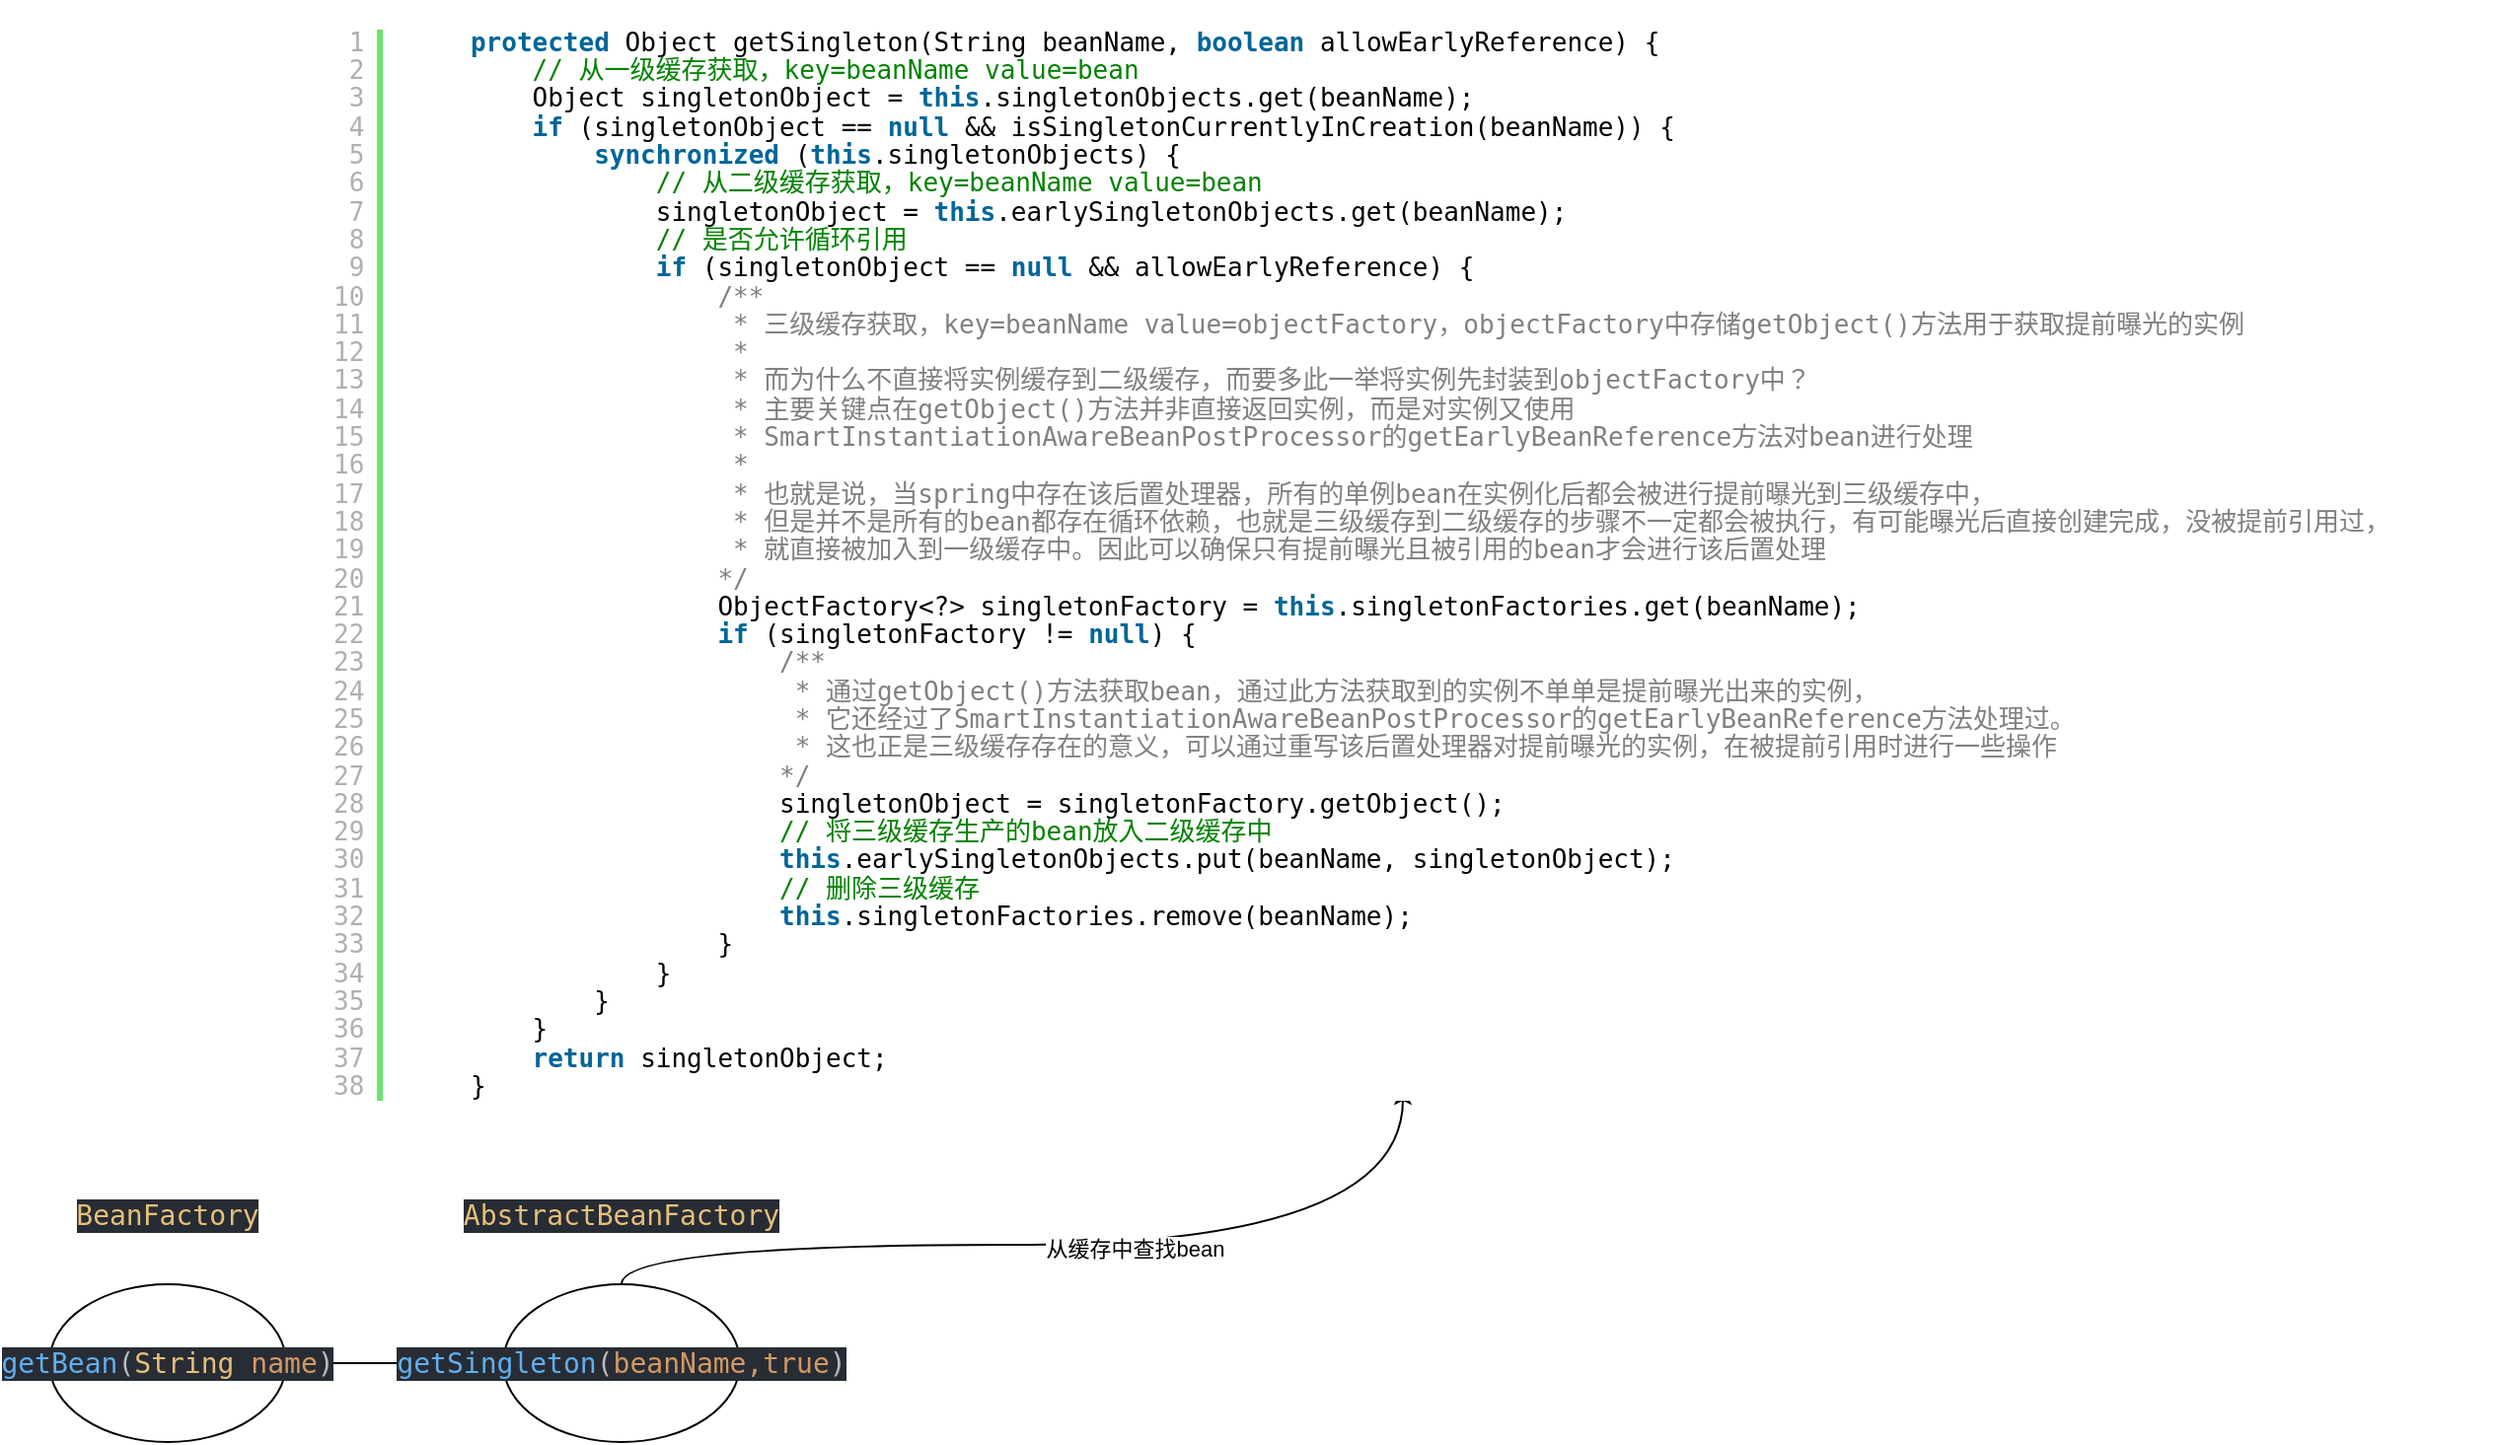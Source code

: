 <mxfile version="15.5.5" type="github">
  <diagram name="Page-1" id="b5b7bab2-c9e2-2cf4-8b2a-24fd1a2a6d21">
    <mxGraphModel dx="885" dy="1954" grid="1" gridSize="10" guides="1" tooltips="1" connect="1" arrows="1" fold="1" page="1" pageScale="1" pageWidth="827" pageHeight="1169" background="none" math="0" shadow="0">
      <root>
        <mxCell id="0" />
        <mxCell id="1" parent="0" />
        <mxCell id="SGQKVFIN_M6mXLM_hyoQ-1" value="&lt;pre style=&quot;background-color: #282c34 ; color: #bbbbbb ; font-family: &amp;#34;jetbrains mono&amp;#34; , monospace ; font-size: 10.5pt&quot;&gt;&lt;span style=&quot;color: #e5c07b&quot;&gt;BeanFactory&lt;/span&gt;&lt;/pre&gt;" style="text;html=1;strokeColor=none;fillColor=none;align=center;verticalAlign=middle;whiteSpace=wrap;rounded=0;" vertex="1" parent="1">
          <mxGeometry x="80" y="50" width="60" height="30" as="geometry" />
        </mxCell>
        <mxCell id="SGQKVFIN_M6mXLM_hyoQ-6" style="edgeStyle=orthogonalEdgeStyle;rounded=0;orthogonalLoop=1;jettySize=auto;html=1;" edge="1" parent="1" source="SGQKVFIN_M6mXLM_hyoQ-2">
          <mxGeometry relative="1" as="geometry">
            <mxPoint x="260" y="140" as="targetPoint" />
          </mxGeometry>
        </mxCell>
        <mxCell id="SGQKVFIN_M6mXLM_hyoQ-2" value="&lt;pre style=&quot;background-color: #282c34 ; color: #bbbbbb ; font-family: &amp;#34;jetbrains mono&amp;#34; , monospace ; font-size: 10.5pt&quot;&gt;&lt;span style=&quot;color: #61afef&quot;&gt;getBean&lt;/span&gt;(&lt;span style=&quot;color: #e5c07b&quot;&gt;String &lt;/span&gt;&lt;span style=&quot;color: #d19a66&quot;&gt;name&lt;/span&gt;)&lt;/pre&gt;" style="ellipse;whiteSpace=wrap;html=1;" vertex="1" parent="1">
          <mxGeometry x="50" y="100" width="120" height="80" as="geometry" />
        </mxCell>
        <mxCell id="SGQKVFIN_M6mXLM_hyoQ-3" value="&lt;pre style=&quot;background-color: #282c34 ; color: #bbbbbb ; font-family: &amp;#34;jetbrains mono&amp;#34; , monospace ; font-size: 10.5pt&quot;&gt;&lt;span style=&quot;color: #e5c07b&quot;&gt;AbstractBeanFactory&lt;/span&gt;&lt;/pre&gt;" style="text;html=1;strokeColor=none;fillColor=none;align=center;verticalAlign=middle;whiteSpace=wrap;rounded=0;" vertex="1" parent="1">
          <mxGeometry x="310" y="50" width="60" height="30" as="geometry" />
        </mxCell>
        <mxCell id="SGQKVFIN_M6mXLM_hyoQ-10" style="edgeStyle=orthogonalEdgeStyle;curved=1;rounded=0;orthogonalLoop=1;jettySize=auto;html=1;" edge="1" parent="1" source="SGQKVFIN_M6mXLM_hyoQ-4" target="SGQKVFIN_M6mXLM_hyoQ-5">
          <mxGeometry relative="1" as="geometry">
            <Array as="points">
              <mxPoint x="340" y="80" />
              <mxPoint x="736" y="80" />
            </Array>
          </mxGeometry>
        </mxCell>
        <mxCell id="SGQKVFIN_M6mXLM_hyoQ-11" value="从缓存中查找bean" style="edgeLabel;html=1;align=center;verticalAlign=middle;resizable=0;points=[];" vertex="1" connectable="0" parent="SGQKVFIN_M6mXLM_hyoQ-10">
          <mxGeometry x="0.129" y="-2" relative="1" as="geometry">
            <mxPoint as="offset" />
          </mxGeometry>
        </mxCell>
        <mxCell id="SGQKVFIN_M6mXLM_hyoQ-4" value="&lt;pre style=&quot;background-color: #282c34 ; color: #bbbbbb ; font-family: &amp;#34;jetbrains mono&amp;#34; , monospace ; font-size: 10.5pt&quot;&gt;&lt;pre style=&quot;font-family: &amp;#34;jetbrains mono&amp;#34; , monospace ; font-size: 10.5pt&quot;&gt;&lt;span style=&quot;color: #61afef&quot;&gt;getSingleton&lt;/span&gt;(&lt;span style=&quot;color: #d19a66&quot;&gt;beanName,true&lt;/span&gt;)&lt;/pre&gt;&lt;/pre&gt;" style="ellipse;whiteSpace=wrap;html=1;" vertex="1" parent="1">
          <mxGeometry x="280" y="100" width="120" height="80" as="geometry" />
        </mxCell>
        <mxCell id="SGQKVFIN_M6mXLM_hyoQ-5" value="&lt;pre style=&quot;background-color: #282c34 ; color: #bbbbbb ; font-family: &amp;#34;jetbrains mono&amp;#34; , monospace ; font-size: 10.5pt&quot;&gt;&lt;table border=&quot;0&quot; cellpadding=&quot;0&quot; cellspacing=&quot;0&quot; style=&quot;max-width: 100% ; border-collapse: collapse ; border-spacing: 0px ; width: 1110px ; font-size: 13px ; color: rgb(51 , 51 , 51) ; text-indent: 0px ; background: none ; border-radius: 0px ; border: 0px ; height: auto ; line-height: 1.1em ; margin: 1px 0px ; outline: 0px ; overflow: visible ; padding: 0px ; position: static ; text-align: left ; vertical-align: baseline ; box-sizing: content-box ; font-family: &amp;#34;consolas&amp;#34; , &amp;#34;bitstream vera sans mono&amp;#34; , &amp;#34;courier new&amp;#34; , &amp;#34;courier&amp;#34; , monospace &amp;#34;important&amp;#34; ; min-height: auto&quot;&gt;&lt;tbody style=&quot;border-radius: 0px ; background: none ; border: 0px ; height: auto ; line-height: 1.1em ; margin: 0px ; outline: 0px ; overflow: visible ; padding: 0px ; position: static ; vertical-align: baseline ; width: auto ; box-sizing: content-box ; font-size: 1em ; min-height: auto&quot;&gt;&lt;tr style=&quot;margin: 0px ; padding: 0px ; border-radius: 0px ; background: none ; border: 0px ; height: auto ; line-height: 1.1em ; outline: 0px ; overflow: visible ; position: static ; vertical-align: baseline ; width: auto ; box-sizing: content-box ; font-size: 1em ; min-height: auto&quot;&gt;&lt;td class=&quot;gutter&quot; style=&quot;margin: 0px ; padding: 0px ; border-radius: 0px ; background: none ; border: 0px ; float: none ; height: auto ; line-height: 1.1em ; outline: 0px ; overflow: visible ; position: static ; vertical-align: baseline ; width: auto ; box-sizing: content-box ; font-size: 1em ; min-height: auto ; color: rgb(175 , 175 , 175)&quot;&gt;&lt;div class=&quot;line number1 index0 alt2&quot; style=&quot;border-radius: 0px ; background: none white ; border-width: 0px 3px 0px 0px ; border-right-style: solid ; border-right-color: rgb(108 , 226 , 108) ; float: none ; height: auto ; line-height: 1.1em ; margin: 0px ; outline: 0px ; overflow: visible ; padding: 0px 0.5em 0px 1em ; position: static ; text-align: right ; vertical-align: baseline ; width: auto ; box-sizing: content-box ; font-size: 1em ; min-height: auto&quot;&gt;1&lt;/div&gt;&lt;div class=&quot;line number2 index1 alt1&quot; style=&quot;border-radius: 0px ; background: none white ; border-width: 0px 3px 0px 0px ; border-right-style: solid ; border-right-color: rgb(108 , 226 , 108) ; float: none ; height: auto ; line-height: 1.1em ; margin: 0px ; outline: 0px ; overflow: visible ; padding: 0px 0.5em 0px 1em ; position: static ; text-align: right ; vertical-align: baseline ; width: auto ; box-sizing: content-box ; font-size: 1em ; min-height: auto&quot;&gt;2&lt;/div&gt;&lt;div class=&quot;line number3 index2 alt2&quot; style=&quot;border-radius: 0px ; background: none white ; border-width: 0px 3px 0px 0px ; border-right-style: solid ; border-right-color: rgb(108 , 226 , 108) ; float: none ; height: auto ; line-height: 1.1em ; margin: 0px ; outline: 0px ; overflow: visible ; padding: 0px 0.5em 0px 1em ; position: static ; text-align: right ; vertical-align: baseline ; width: auto ; box-sizing: content-box ; font-size: 1em ; min-height: auto&quot;&gt;3&lt;/div&gt;&lt;div class=&quot;line number4 index3 alt1&quot; style=&quot;border-radius: 0px ; background: none white ; border-width: 0px 3px 0px 0px ; border-right-style: solid ; border-right-color: rgb(108 , 226 , 108) ; float: none ; height: auto ; line-height: 1.1em ; margin: 0px ; outline: 0px ; overflow: visible ; padding: 0px 0.5em 0px 1em ; position: static ; text-align: right ; vertical-align: baseline ; width: auto ; box-sizing: content-box ; font-size: 1em ; min-height: auto&quot;&gt;4&lt;/div&gt;&lt;div class=&quot;line number5 index4 alt2&quot; style=&quot;border-radius: 0px ; background: none white ; border-width: 0px 3px 0px 0px ; border-right-style: solid ; border-right-color: rgb(108 , 226 , 108) ; float: none ; height: auto ; line-height: 1.1em ; margin: 0px ; outline: 0px ; overflow: visible ; padding: 0px 0.5em 0px 1em ; position: static ; text-align: right ; vertical-align: baseline ; width: auto ; box-sizing: content-box ; font-size: 1em ; min-height: auto&quot;&gt;5&lt;/div&gt;&lt;div class=&quot;line number6 index5 alt1&quot; style=&quot;border-radius: 0px ; background: none white ; border-width: 0px 3px 0px 0px ; border-right-style: solid ; border-right-color: rgb(108 , 226 , 108) ; float: none ; height: auto ; line-height: 1.1em ; margin: 0px ; outline: 0px ; overflow: visible ; padding: 0px 0.5em 0px 1em ; position: static ; text-align: right ; vertical-align: baseline ; width: auto ; box-sizing: content-box ; font-size: 1em ; min-height: auto&quot;&gt;6&lt;/div&gt;&lt;div class=&quot;line number7 index6 alt2&quot; style=&quot;border-radius: 0px ; background: none white ; border-width: 0px 3px 0px 0px ; border-right-style: solid ; border-right-color: rgb(108 , 226 , 108) ; float: none ; height: auto ; line-height: 1.1em ; margin: 0px ; outline: 0px ; overflow: visible ; padding: 0px 0.5em 0px 1em ; position: static ; text-align: right ; vertical-align: baseline ; width: auto ; box-sizing: content-box ; font-size: 1em ; min-height: auto&quot;&gt;7&lt;/div&gt;&lt;div class=&quot;line number8 index7 alt1&quot; style=&quot;border-radius: 0px ; background: none white ; border-width: 0px 3px 0px 0px ; border-right-style: solid ; border-right-color: rgb(108 , 226 , 108) ; float: none ; height: auto ; line-height: 1.1em ; margin: 0px ; outline: 0px ; overflow: visible ; padding: 0px 0.5em 0px 1em ; position: static ; text-align: right ; vertical-align: baseline ; width: auto ; box-sizing: content-box ; font-size: 1em ; min-height: auto&quot;&gt;8&lt;/div&gt;&lt;div class=&quot;line number9 index8 alt2&quot; style=&quot;border-radius: 0px ; background: none white ; border-width: 0px 3px 0px 0px ; border-right-style: solid ; border-right-color: rgb(108 , 226 , 108) ; float: none ; height: auto ; line-height: 1.1em ; margin: 0px ; outline: 0px ; overflow: visible ; padding: 0px 0.5em 0px 1em ; position: static ; text-align: right ; vertical-align: baseline ; width: auto ; box-sizing: content-box ; font-size: 1em ; min-height: auto&quot;&gt;9&lt;/div&gt;&lt;div class=&quot;line number10 index9 alt1&quot; style=&quot;border-radius: 0px ; background: none white ; border-width: 0px 3px 0px 0px ; border-right-style: solid ; border-right-color: rgb(108 , 226 , 108) ; float: none ; height: auto ; line-height: 1.1em ; margin: 0px ; outline: 0px ; overflow: visible ; padding: 0px 0.5em 0px 1em ; position: static ; text-align: right ; vertical-align: baseline ; width: auto ; box-sizing: content-box ; font-size: 1em ; min-height: auto&quot;&gt;10&lt;/div&gt;&lt;div class=&quot;line number11 index10 alt2&quot; style=&quot;border-radius: 0px ; background: none white ; border-width: 0px 3px 0px 0px ; border-right-style: solid ; border-right-color: rgb(108 , 226 , 108) ; float: none ; height: auto ; line-height: 1.1em ; margin: 0px ; outline: 0px ; overflow: visible ; padding: 0px 0.5em 0px 1em ; position: static ; text-align: right ; vertical-align: baseline ; width: auto ; box-sizing: content-box ; font-size: 1em ; min-height: auto&quot;&gt;11&lt;/div&gt;&lt;div class=&quot;line number12 index11 alt1&quot; style=&quot;border-radius: 0px ; background: none white ; border-width: 0px 3px 0px 0px ; border-right-style: solid ; border-right-color: rgb(108 , 226 , 108) ; float: none ; height: auto ; line-height: 1.1em ; margin: 0px ; outline: 0px ; overflow: visible ; padding: 0px 0.5em 0px 1em ; position: static ; text-align: right ; vertical-align: baseline ; width: auto ; box-sizing: content-box ; font-size: 1em ; min-height: auto&quot;&gt;12&lt;/div&gt;&lt;div class=&quot;line number13 index12 alt2&quot; style=&quot;border-radius: 0px ; background: none white ; border-width: 0px 3px 0px 0px ; border-right-style: solid ; border-right-color: rgb(108 , 226 , 108) ; float: none ; height: auto ; line-height: 1.1em ; margin: 0px ; outline: 0px ; overflow: visible ; padding: 0px 0.5em 0px 1em ; position: static ; text-align: right ; vertical-align: baseline ; width: auto ; box-sizing: content-box ; font-size: 1em ; min-height: auto&quot;&gt;13&lt;/div&gt;&lt;div class=&quot;line number14 index13 alt1&quot; style=&quot;border-radius: 0px ; background: none white ; border-width: 0px 3px 0px 0px ; border-right-style: solid ; border-right-color: rgb(108 , 226 , 108) ; float: none ; height: auto ; line-height: 1.1em ; margin: 0px ; outline: 0px ; overflow: visible ; padding: 0px 0.5em 0px 1em ; position: static ; text-align: right ; vertical-align: baseline ; width: auto ; box-sizing: content-box ; font-size: 1em ; min-height: auto&quot;&gt;14&lt;/div&gt;&lt;div class=&quot;line number15 index14 alt2&quot; style=&quot;border-radius: 0px ; background: none white ; border-width: 0px 3px 0px 0px ; border-right-style: solid ; border-right-color: rgb(108 , 226 , 108) ; float: none ; height: auto ; line-height: 1.1em ; margin: 0px ; outline: 0px ; overflow: visible ; padding: 0px 0.5em 0px 1em ; position: static ; text-align: right ; vertical-align: baseline ; width: auto ; box-sizing: content-box ; font-size: 1em ; min-height: auto&quot;&gt;15&lt;/div&gt;&lt;div class=&quot;line number16 index15 alt1&quot; style=&quot;border-radius: 0px ; background: none white ; border-width: 0px 3px 0px 0px ; border-right-style: solid ; border-right-color: rgb(108 , 226 , 108) ; float: none ; height: auto ; line-height: 1.1em ; margin: 0px ; outline: 0px ; overflow: visible ; padding: 0px 0.5em 0px 1em ; position: static ; text-align: right ; vertical-align: baseline ; width: auto ; box-sizing: content-box ; font-size: 1em ; min-height: auto&quot;&gt;16&lt;/div&gt;&lt;div class=&quot;line number17 index16 alt2&quot; style=&quot;border-radius: 0px ; background: none white ; border-width: 0px 3px 0px 0px ; border-right-style: solid ; border-right-color: rgb(108 , 226 , 108) ; float: none ; height: auto ; line-height: 1.1em ; margin: 0px ; outline: 0px ; overflow: visible ; padding: 0px 0.5em 0px 1em ; position: static ; text-align: right ; vertical-align: baseline ; width: auto ; box-sizing: content-box ; font-size: 1em ; min-height: auto&quot;&gt;17&lt;/div&gt;&lt;div class=&quot;line number18 index17 alt1&quot; style=&quot;border-radius: 0px ; background: none white ; border-width: 0px 3px 0px 0px ; border-right-style: solid ; border-right-color: rgb(108 , 226 , 108) ; float: none ; height: auto ; line-height: 1.1em ; margin: 0px ; outline: 0px ; overflow: visible ; padding: 0px 0.5em 0px 1em ; position: static ; text-align: right ; vertical-align: baseline ; width: auto ; box-sizing: content-box ; font-size: 1em ; min-height: auto&quot;&gt;18&lt;/div&gt;&lt;div class=&quot;line number19 index18 alt2&quot; style=&quot;border-radius: 0px ; background: none white ; border-width: 0px 3px 0px 0px ; border-right-style: solid ; border-right-color: rgb(108 , 226 , 108) ; float: none ; height: auto ; line-height: 1.1em ; margin: 0px ; outline: 0px ; overflow: visible ; padding: 0px 0.5em 0px 1em ; position: static ; text-align: right ; vertical-align: baseline ; width: auto ; box-sizing: content-box ; font-size: 1em ; min-height: auto&quot;&gt;19&lt;/div&gt;&lt;div class=&quot;line number20 index19 alt1&quot; style=&quot;border-radius: 0px ; background: none white ; border-width: 0px 3px 0px 0px ; border-right-style: solid ; border-right-color: rgb(108 , 226 , 108) ; float: none ; height: auto ; line-height: 1.1em ; margin: 0px ; outline: 0px ; overflow: visible ; padding: 0px 0.5em 0px 1em ; position: static ; text-align: right ; vertical-align: baseline ; width: auto ; box-sizing: content-box ; font-size: 1em ; min-height: auto&quot;&gt;20&lt;/div&gt;&lt;div class=&quot;line number21 index20 alt2&quot; style=&quot;border-radius: 0px ; background: none white ; border-width: 0px 3px 0px 0px ; border-right-style: solid ; border-right-color: rgb(108 , 226 , 108) ; float: none ; height: auto ; line-height: 1.1em ; margin: 0px ; outline: 0px ; overflow: visible ; padding: 0px 0.5em 0px 1em ; position: static ; text-align: right ; vertical-align: baseline ; width: auto ; box-sizing: content-box ; font-size: 1em ; min-height: auto&quot;&gt;21&lt;/div&gt;&lt;div class=&quot;line number22 index21 alt1&quot; style=&quot;border-radius: 0px ; background: none white ; border-width: 0px 3px 0px 0px ; border-right-style: solid ; border-right-color: rgb(108 , 226 , 108) ; float: none ; height: auto ; line-height: 1.1em ; margin: 0px ; outline: 0px ; overflow: visible ; padding: 0px 0.5em 0px 1em ; position: static ; text-align: right ; vertical-align: baseline ; width: auto ; box-sizing: content-box ; font-size: 1em ; min-height: auto&quot;&gt;22&lt;/div&gt;&lt;div class=&quot;line number23 index22 alt2&quot; style=&quot;border-radius: 0px ; background: none white ; border-width: 0px 3px 0px 0px ; border-right-style: solid ; border-right-color: rgb(108 , 226 , 108) ; float: none ; height: auto ; line-height: 1.1em ; margin: 0px ; outline: 0px ; overflow: visible ; padding: 0px 0.5em 0px 1em ; position: static ; text-align: right ; vertical-align: baseline ; width: auto ; box-sizing: content-box ; font-size: 1em ; min-height: auto&quot;&gt;23&lt;/div&gt;&lt;div class=&quot;line number24 index23 alt1&quot; style=&quot;border-radius: 0px ; background: none white ; border-width: 0px 3px 0px 0px ; border-right-style: solid ; border-right-color: rgb(108 , 226 , 108) ; float: none ; height: auto ; line-height: 1.1em ; margin: 0px ; outline: 0px ; overflow: visible ; padding: 0px 0.5em 0px 1em ; position: static ; text-align: right ; vertical-align: baseline ; width: auto ; box-sizing: content-box ; font-size: 1em ; min-height: auto&quot;&gt;24&lt;/div&gt;&lt;div class=&quot;line number25 index24 alt2&quot; style=&quot;border-radius: 0px ; background: none white ; border-width: 0px 3px 0px 0px ; border-right-style: solid ; border-right-color: rgb(108 , 226 , 108) ; float: none ; height: auto ; line-height: 1.1em ; margin: 0px ; outline: 0px ; overflow: visible ; padding: 0px 0.5em 0px 1em ; position: static ; text-align: right ; vertical-align: baseline ; width: auto ; box-sizing: content-box ; font-size: 1em ; min-height: auto&quot;&gt;25&lt;/div&gt;&lt;div class=&quot;line number26 index25 alt1&quot; style=&quot;border-radius: 0px ; background: none white ; border-width: 0px 3px 0px 0px ; border-right-style: solid ; border-right-color: rgb(108 , 226 , 108) ; float: none ; height: auto ; line-height: 1.1em ; margin: 0px ; outline: 0px ; overflow: visible ; padding: 0px 0.5em 0px 1em ; position: static ; text-align: right ; vertical-align: baseline ; width: auto ; box-sizing: content-box ; font-size: 1em ; min-height: auto&quot;&gt;26&lt;/div&gt;&lt;div class=&quot;line number27 index26 alt2&quot; style=&quot;border-radius: 0px ; background: none white ; border-width: 0px 3px 0px 0px ; border-right-style: solid ; border-right-color: rgb(108 , 226 , 108) ; float: none ; height: auto ; line-height: 1.1em ; margin: 0px ; outline: 0px ; overflow: visible ; padding: 0px 0.5em 0px 1em ; position: static ; text-align: right ; vertical-align: baseline ; width: auto ; box-sizing: content-box ; font-size: 1em ; min-height: auto&quot;&gt;27&lt;/div&gt;&lt;div class=&quot;line number28 index27 alt1&quot; style=&quot;border-radius: 0px ; background: none white ; border-width: 0px 3px 0px 0px ; border-right-style: solid ; border-right-color: rgb(108 , 226 , 108) ; float: none ; height: auto ; line-height: 1.1em ; margin: 0px ; outline: 0px ; overflow: visible ; padding: 0px 0.5em 0px 1em ; position: static ; text-align: right ; vertical-align: baseline ; width: auto ; box-sizing: content-box ; font-size: 1em ; min-height: auto&quot;&gt;28&lt;/div&gt;&lt;div class=&quot;line number29 index28 alt2&quot; style=&quot;border-radius: 0px ; background: none white ; border-width: 0px 3px 0px 0px ; border-right-style: solid ; border-right-color: rgb(108 , 226 , 108) ; float: none ; height: auto ; line-height: 1.1em ; margin: 0px ; outline: 0px ; overflow: visible ; padding: 0px 0.5em 0px 1em ; position: static ; text-align: right ; vertical-align: baseline ; width: auto ; box-sizing: content-box ; font-size: 1em ; min-height: auto&quot;&gt;29&lt;/div&gt;&lt;div class=&quot;line number30 index29 alt1&quot; style=&quot;border-radius: 0px ; background: none white ; border-width: 0px 3px 0px 0px ; border-right-style: solid ; border-right-color: rgb(108 , 226 , 108) ; float: none ; height: auto ; line-height: 1.1em ; margin: 0px ; outline: 0px ; overflow: visible ; padding: 0px 0.5em 0px 1em ; position: static ; text-align: right ; vertical-align: baseline ; width: auto ; box-sizing: content-box ; font-size: 1em ; min-height: auto&quot;&gt;30&lt;/div&gt;&lt;div class=&quot;line number31 index30 alt2&quot; style=&quot;border-radius: 0px ; background: none white ; border-width: 0px 3px 0px 0px ; border-right-style: solid ; border-right-color: rgb(108 , 226 , 108) ; float: none ; height: auto ; line-height: 1.1em ; margin: 0px ; outline: 0px ; overflow: visible ; padding: 0px 0.5em 0px 1em ; position: static ; text-align: right ; vertical-align: baseline ; width: auto ; box-sizing: content-box ; font-size: 1em ; min-height: auto&quot;&gt;31&lt;/div&gt;&lt;div class=&quot;line number32 index31 alt1&quot; style=&quot;border-radius: 0px ; background: none white ; border-width: 0px 3px 0px 0px ; border-right-style: solid ; border-right-color: rgb(108 , 226 , 108) ; float: none ; height: auto ; line-height: 1.1em ; margin: 0px ; outline: 0px ; overflow: visible ; padding: 0px 0.5em 0px 1em ; position: static ; text-align: right ; vertical-align: baseline ; width: auto ; box-sizing: content-box ; font-size: 1em ; min-height: auto&quot;&gt;32&lt;/div&gt;&lt;div class=&quot;line number33 index32 alt2&quot; style=&quot;border-radius: 0px ; background: none white ; border-width: 0px 3px 0px 0px ; border-right-style: solid ; border-right-color: rgb(108 , 226 , 108) ; float: none ; height: auto ; line-height: 1.1em ; margin: 0px ; outline: 0px ; overflow: visible ; padding: 0px 0.5em 0px 1em ; position: static ; text-align: right ; vertical-align: baseline ; width: auto ; box-sizing: content-box ; font-size: 1em ; min-height: auto&quot;&gt;33&lt;/div&gt;&lt;div class=&quot;line number34 index33 alt1&quot; style=&quot;border-radius: 0px ; background: none white ; border-width: 0px 3px 0px 0px ; border-right-style: solid ; border-right-color: rgb(108 , 226 , 108) ; float: none ; height: auto ; line-height: 1.1em ; margin: 0px ; outline: 0px ; overflow: visible ; padding: 0px 0.5em 0px 1em ; position: static ; text-align: right ; vertical-align: baseline ; width: auto ; box-sizing: content-box ; font-size: 1em ; min-height: auto&quot;&gt;34&lt;/div&gt;&lt;div class=&quot;line number35 index34 alt2&quot; style=&quot;border-radius: 0px ; background: none white ; border-width: 0px 3px 0px 0px ; border-right-style: solid ; border-right-color: rgb(108 , 226 , 108) ; float: none ; height: auto ; line-height: 1.1em ; margin: 0px ; outline: 0px ; overflow: visible ; padding: 0px 0.5em 0px 1em ; position: static ; text-align: right ; vertical-align: baseline ; width: auto ; box-sizing: content-box ; font-size: 1em ; min-height: auto&quot;&gt;35&lt;/div&gt;&lt;div class=&quot;line number36 index35 alt1&quot; style=&quot;border-radius: 0px ; background: none white ; border-width: 0px 3px 0px 0px ; border-right-style: solid ; border-right-color: rgb(108 , 226 , 108) ; float: none ; height: auto ; line-height: 1.1em ; margin: 0px ; outline: 0px ; overflow: visible ; padding: 0px 0.5em 0px 1em ; position: static ; text-align: right ; vertical-align: baseline ; width: auto ; box-sizing: content-box ; font-size: 1em ; min-height: auto&quot;&gt;36&lt;/div&gt;&lt;div class=&quot;line number37 index36 alt2&quot; style=&quot;border-radius: 0px ; background: none white ; border-width: 0px 3px 0px 0px ; border-right-style: solid ; border-right-color: rgb(108 , 226 , 108) ; float: none ; height: auto ; line-height: 1.1em ; margin: 0px ; outline: 0px ; overflow: visible ; padding: 0px 0.5em 0px 1em ; position: static ; text-align: right ; vertical-align: baseline ; width: auto ; box-sizing: content-box ; font-size: 1em ; min-height: auto&quot;&gt;37&lt;/div&gt;&lt;div class=&quot;line number38 index37 alt1&quot; style=&quot;border-radius: 0px ; background: none white ; border-width: 0px 3px 0px 0px ; border-right-style: solid ; border-right-color: rgb(108 , 226 , 108) ; float: none ; height: auto ; line-height: 1.1em ; margin: 0px ; outline: 0px ; overflow: visible ; padding: 0px 0.5em 0px 1em ; position: static ; text-align: right ; vertical-align: baseline ; width: auto ; box-sizing: content-box ; font-size: 1em ; min-height: auto&quot;&gt;38&lt;/div&gt;&lt;/td&gt;&lt;td class=&quot;code&quot; style=&quot;width: 1073px ; margin: 0px ; padding: 0px ; border-radius: 0px ; background: none ; border: 0px ; float: none ; height: auto ; line-height: 1.1em ; outline: 0px ; overflow: visible ; position: static ; vertical-align: baseline ; box-sizing: content-box ; font-size: 1em ; min-height: auto&quot;&gt;&lt;div class=&quot;container&quot; style=&quot;width: auto ; margin: 0px ; border-radius: 0px ; background: none ; border: 0px ; float: none ; height: auto ; line-height: 1.1em ; outline: 0px ; overflow: visible ; padding: 0px ; position: relative ; vertical-align: baseline ; box-sizing: content-box ; font-size: 1em ; min-height: auto&quot;&gt;&lt;div class=&quot;line number1 index0 alt2&quot; style=&quot;border-radius: 0px ; background: none white ; border: 0px ; float: none ; height: auto ; line-height: 1.1em ; margin: 0px ; outline: 0px ; overflow: visible ; padding: 0px 1em ; position: static ; vertical-align: baseline ; width: auto ; box-sizing: content-box ; font-size: 1em ; min-height: auto&quot;&gt;&lt;code class=&quot;java spaces&quot; style=&quot;color: rgb(221 , 17 , 68) ; padding: 0px ; font-family: &amp;#34;consolas&amp;#34; , &amp;#34;bitstream vera sans mono&amp;#34; , &amp;#34;courier new&amp;#34; , &amp;#34;courier&amp;#34; , monospace &amp;#34;important&amp;#34; ; font-size: 1em ; border-radius: 0px ; background: none ; border: 0px ; float: none ; height: auto ; line-height: 1.1em ; margin: 0px ; outline: 0px ; overflow: visible ; position: static ; vertical-align: baseline ; width: auto ; box-sizing: content-box ; min-height: auto&quot;&gt;&amp;nbsp;&amp;nbsp;&amp;nbsp;&amp;nbsp;&lt;/code&gt;&lt;code class=&quot;java keyword&quot; style=&quot;padding: 0px ; font-family: &amp;#34;consolas&amp;#34; , &amp;#34;bitstream vera sans mono&amp;#34; , &amp;#34;courier new&amp;#34; , &amp;#34;courier&amp;#34; , monospace &amp;#34;important&amp;#34; ; font-size: 1em ; color: rgb(0 , 102 , 153) ; border-radius: 0px ; background: none ; border: 0px ; float: none ; height: auto ; line-height: 1.1em ; margin: 0px ; outline: 0px ; overflow: visible ; position: static ; vertical-align: baseline ; width: auto ; box-sizing: content-box ; font-weight: bold ; min-height: auto&quot;&gt;protected&lt;/code&gt;&amp;nbsp;&lt;code class=&quot;java plain&quot; style=&quot;padding: 0px ; font-family: &amp;#34;consolas&amp;#34; , &amp;#34;bitstream vera sans mono&amp;#34; , &amp;#34;courier new&amp;#34; , &amp;#34;courier&amp;#34; , monospace &amp;#34;important&amp;#34; ; font-size: 1em ; color: black ; border-radius: 0px ; background: none ; border: 0px ; float: none ; height: auto ; line-height: 1.1em ; margin: 0px ; outline: 0px ; overflow: visible ; position: static ; vertical-align: baseline ; width: auto ; box-sizing: content-box ; min-height: auto&quot;&gt;Object&amp;nbsp;getSingleton(String&amp;nbsp;beanName,&amp;nbsp;&lt;/code&gt;&lt;code class=&quot;java keyword&quot; style=&quot;padding: 0px ; font-family: &amp;#34;consolas&amp;#34; , &amp;#34;bitstream vera sans mono&amp;#34; , &amp;#34;courier new&amp;#34; , &amp;#34;courier&amp;#34; , monospace &amp;#34;important&amp;#34; ; font-size: 1em ; color: rgb(0 , 102 , 153) ; border-radius: 0px ; background: none ; border: 0px ; float: none ; height: auto ; line-height: 1.1em ; margin: 0px ; outline: 0px ; overflow: visible ; position: static ; vertical-align: baseline ; width: auto ; box-sizing: content-box ; font-weight: bold ; min-height: auto&quot;&gt;boolean&lt;/code&gt;&amp;nbsp;&lt;code class=&quot;java plain&quot; style=&quot;padding: 0px ; font-family: &amp;#34;consolas&amp;#34; , &amp;#34;bitstream vera sans mono&amp;#34; , &amp;#34;courier new&amp;#34; , &amp;#34;courier&amp;#34; , monospace &amp;#34;important&amp;#34; ; font-size: 1em ; color: black ; border-radius: 0px ; background: none ; border: 0px ; float: none ; height: auto ; line-height: 1.1em ; margin: 0px ; outline: 0px ; overflow: visible ; position: static ; vertical-align: baseline ; width: auto ; box-sizing: content-box ; min-height: auto&quot;&gt;allowEarlyReference)&amp;nbsp;{&lt;/code&gt;&lt;/div&gt;&lt;div class=&quot;line number2 index1 alt1&quot; style=&quot;border-radius: 0px ; background: none white ; border: 0px ; float: none ; height: auto ; line-height: 1.1em ; margin: 0px ; outline: 0px ; overflow: visible ; padding: 0px 1em ; position: static ; vertical-align: baseline ; width: auto ; box-sizing: content-box ; font-size: 1em ; min-height: auto&quot;&gt;&lt;code class=&quot;java spaces&quot; style=&quot;color: rgb(221 , 17 , 68) ; padding: 0px ; font-family: &amp;#34;consolas&amp;#34; , &amp;#34;bitstream vera sans mono&amp;#34; , &amp;#34;courier new&amp;#34; , &amp;#34;courier&amp;#34; , monospace &amp;#34;important&amp;#34; ; font-size: 1em ; border-radius: 0px ; background: none ; border: 0px ; float: none ; height: auto ; line-height: 1.1em ; margin: 0px ; outline: 0px ; overflow: visible ; position: static ; vertical-align: baseline ; width: auto ; box-sizing: content-box ; min-height: auto&quot;&gt;&amp;nbsp;&amp;nbsp;&amp;nbsp;&amp;nbsp;&amp;nbsp;&amp;nbsp;&amp;nbsp;&amp;nbsp;&lt;/code&gt;&lt;code class=&quot;java comments&quot; style=&quot;padding: 0px ; font-family: &amp;#34;consolas&amp;#34; , &amp;#34;bitstream vera sans mono&amp;#34; , &amp;#34;courier new&amp;#34; , &amp;#34;courier&amp;#34; , monospace &amp;#34;important&amp;#34; ; font-size: 1em ; color: rgb(0 , 130 , 0) ; border-radius: 0px ; background: none ; border: 0px ; float: none ; height: auto ; line-height: 1.1em ; margin: 0px ; outline: 0px ; overflow: visible ; position: static ; vertical-align: baseline ; width: auto ; box-sizing: content-box ; min-height: auto&quot;&gt;//&amp;nbsp;从一级缓存获取，key=beanName&amp;nbsp;value=bean&lt;/code&gt;&lt;/div&gt;&lt;div class=&quot;line number3 index2 alt2&quot; style=&quot;border-radius: 0px ; background: none white ; border: 0px ; float: none ; height: auto ; line-height: 1.1em ; margin: 0px ; outline: 0px ; overflow: visible ; padding: 0px 1em ; position: static ; vertical-align: baseline ; width: auto ; box-sizing: content-box ; font-size: 1em ; min-height: auto&quot;&gt;&lt;code class=&quot;java spaces&quot; style=&quot;color: rgb(221 , 17 , 68) ; padding: 0px ; font-family: &amp;#34;consolas&amp;#34; , &amp;#34;bitstream vera sans mono&amp;#34; , &amp;#34;courier new&amp;#34; , &amp;#34;courier&amp;#34; , monospace &amp;#34;important&amp;#34; ; font-size: 1em ; border-radius: 0px ; background: none ; border: 0px ; float: none ; height: auto ; line-height: 1.1em ; margin: 0px ; outline: 0px ; overflow: visible ; position: static ; vertical-align: baseline ; width: auto ; box-sizing: content-box ; min-height: auto&quot;&gt;&amp;nbsp;&amp;nbsp;&amp;nbsp;&amp;nbsp;&amp;nbsp;&amp;nbsp;&amp;nbsp;&amp;nbsp;&lt;/code&gt;&lt;code class=&quot;java plain&quot; style=&quot;padding: 0px ; font-family: &amp;#34;consolas&amp;#34; , &amp;#34;bitstream vera sans mono&amp;#34; , &amp;#34;courier new&amp;#34; , &amp;#34;courier&amp;#34; , monospace &amp;#34;important&amp;#34; ; font-size: 1em ; color: black ; border-radius: 0px ; background: none ; border: 0px ; float: none ; height: auto ; line-height: 1.1em ; margin: 0px ; outline: 0px ; overflow: visible ; position: static ; vertical-align: baseline ; width: auto ; box-sizing: content-box ; min-height: auto&quot;&gt;Object&amp;nbsp;singletonObject&amp;nbsp;=&amp;nbsp;&lt;/code&gt;&lt;code class=&quot;java keyword&quot; style=&quot;padding: 0px ; font-family: &amp;#34;consolas&amp;#34; , &amp;#34;bitstream vera sans mono&amp;#34; , &amp;#34;courier new&amp;#34; , &amp;#34;courier&amp;#34; , monospace &amp;#34;important&amp;#34; ; font-size: 1em ; color: rgb(0 , 102 , 153) ; border-radius: 0px ; background: none ; border: 0px ; float: none ; height: auto ; line-height: 1.1em ; margin: 0px ; outline: 0px ; overflow: visible ; position: static ; vertical-align: baseline ; width: auto ; box-sizing: content-box ; font-weight: bold ; min-height: auto&quot;&gt;this&lt;/code&gt;&lt;code class=&quot;java plain&quot; style=&quot;padding: 0px ; font-family: &amp;#34;consolas&amp;#34; , &amp;#34;bitstream vera sans mono&amp;#34; , &amp;#34;courier new&amp;#34; , &amp;#34;courier&amp;#34; , monospace &amp;#34;important&amp;#34; ; font-size: 1em ; color: black ; border-radius: 0px ; background: none ; border: 0px ; float: none ; height: auto ; line-height: 1.1em ; margin: 0px ; outline: 0px ; overflow: visible ; position: static ; vertical-align: baseline ; width: auto ; box-sizing: content-box ; min-height: auto&quot;&gt;.singletonObjects.get(beanName);&lt;/code&gt;&lt;/div&gt;&lt;div class=&quot;line number4 index3 alt1&quot; style=&quot;border-radius: 0px ; background: none white ; border: 0px ; float: none ; height: auto ; line-height: 1.1em ; margin: 0px ; outline: 0px ; overflow: visible ; padding: 0px 1em ; position: static ; vertical-align: baseline ; width: auto ; box-sizing: content-box ; font-size: 1em ; min-height: auto&quot;&gt;&lt;code class=&quot;java spaces&quot; style=&quot;color: rgb(221 , 17 , 68) ; padding: 0px ; font-family: &amp;#34;consolas&amp;#34; , &amp;#34;bitstream vera sans mono&amp;#34; , &amp;#34;courier new&amp;#34; , &amp;#34;courier&amp;#34; , monospace &amp;#34;important&amp;#34; ; font-size: 1em ; border-radius: 0px ; background: none ; border: 0px ; float: none ; height: auto ; line-height: 1.1em ; margin: 0px ; outline: 0px ; overflow: visible ; position: static ; vertical-align: baseline ; width: auto ; box-sizing: content-box ; min-height: auto&quot;&gt;&amp;nbsp;&amp;nbsp;&amp;nbsp;&amp;nbsp;&amp;nbsp;&amp;nbsp;&amp;nbsp;&amp;nbsp;&lt;/code&gt;&lt;code class=&quot;java keyword&quot; style=&quot;padding: 0px ; font-family: &amp;#34;consolas&amp;#34; , &amp;#34;bitstream vera sans mono&amp;#34; , &amp;#34;courier new&amp;#34; , &amp;#34;courier&amp;#34; , monospace &amp;#34;important&amp;#34; ; font-size: 1em ; color: rgb(0 , 102 , 153) ; border-radius: 0px ; background: none ; border: 0px ; float: none ; height: auto ; line-height: 1.1em ; margin: 0px ; outline: 0px ; overflow: visible ; position: static ; vertical-align: baseline ; width: auto ; box-sizing: content-box ; font-weight: bold ; min-height: auto&quot;&gt;if&lt;/code&gt;&amp;nbsp;&lt;code class=&quot;java plain&quot; style=&quot;padding: 0px ; font-family: &amp;#34;consolas&amp;#34; , &amp;#34;bitstream vera sans mono&amp;#34; , &amp;#34;courier new&amp;#34; , &amp;#34;courier&amp;#34; , monospace &amp;#34;important&amp;#34; ; font-size: 1em ; color: black ; border-radius: 0px ; background: none ; border: 0px ; float: none ; height: auto ; line-height: 1.1em ; margin: 0px ; outline: 0px ; overflow: visible ; position: static ; vertical-align: baseline ; width: auto ; box-sizing: content-box ; min-height: auto&quot;&gt;(singletonObject&amp;nbsp;==&amp;nbsp;&lt;/code&gt;&lt;code class=&quot;java keyword&quot; style=&quot;padding: 0px ; font-family: &amp;#34;consolas&amp;#34; , &amp;#34;bitstream vera sans mono&amp;#34; , &amp;#34;courier new&amp;#34; , &amp;#34;courier&amp;#34; , monospace &amp;#34;important&amp;#34; ; font-size: 1em ; color: rgb(0 , 102 , 153) ; border-radius: 0px ; background: none ; border: 0px ; float: none ; height: auto ; line-height: 1.1em ; margin: 0px ; outline: 0px ; overflow: visible ; position: static ; vertical-align: baseline ; width: auto ; box-sizing: content-box ; font-weight: bold ; min-height: auto&quot;&gt;null&lt;/code&gt;&amp;nbsp;&lt;code class=&quot;java plain&quot; style=&quot;padding: 0px ; font-family: &amp;#34;consolas&amp;#34; , &amp;#34;bitstream vera sans mono&amp;#34; , &amp;#34;courier new&amp;#34; , &amp;#34;courier&amp;#34; , monospace &amp;#34;important&amp;#34; ; font-size: 1em ; color: black ; border-radius: 0px ; background: none ; border: 0px ; float: none ; height: auto ; line-height: 1.1em ; margin: 0px ; outline: 0px ; overflow: visible ; position: static ; vertical-align: baseline ; width: auto ; box-sizing: content-box ; min-height: auto&quot;&gt;&amp;amp;&amp;amp;&amp;nbsp;isSingletonCurrentlyInCreation(beanName))&amp;nbsp;{&lt;/code&gt;&lt;/div&gt;&lt;div class=&quot;line number5 index4 alt2&quot; style=&quot;border-radius: 0px ; background: none white ; border: 0px ; float: none ; height: auto ; line-height: 1.1em ; margin: 0px ; outline: 0px ; overflow: visible ; padding: 0px 1em ; position: static ; vertical-align: baseline ; width: auto ; box-sizing: content-box ; font-size: 1em ; min-height: auto&quot;&gt;&lt;code class=&quot;java spaces&quot; style=&quot;color: rgb(221 , 17 , 68) ; padding: 0px ; font-family: &amp;#34;consolas&amp;#34; , &amp;#34;bitstream vera sans mono&amp;#34; , &amp;#34;courier new&amp;#34; , &amp;#34;courier&amp;#34; , monospace &amp;#34;important&amp;#34; ; font-size: 1em ; border-radius: 0px ; background: none ; border: 0px ; float: none ; height: auto ; line-height: 1.1em ; margin: 0px ; outline: 0px ; overflow: visible ; position: static ; vertical-align: baseline ; width: auto ; box-sizing: content-box ; min-height: auto&quot;&gt;&amp;nbsp;&amp;nbsp;&amp;nbsp;&amp;nbsp;&amp;nbsp;&amp;nbsp;&amp;nbsp;&amp;nbsp;&amp;nbsp;&amp;nbsp;&amp;nbsp;&amp;nbsp;&lt;/code&gt;&lt;code class=&quot;java keyword&quot; style=&quot;padding: 0px ; font-family: &amp;#34;consolas&amp;#34; , &amp;#34;bitstream vera sans mono&amp;#34; , &amp;#34;courier new&amp;#34; , &amp;#34;courier&amp;#34; , monospace &amp;#34;important&amp;#34; ; font-size: 1em ; color: rgb(0 , 102 , 153) ; border-radius: 0px ; background: none ; border: 0px ; float: none ; height: auto ; line-height: 1.1em ; margin: 0px ; outline: 0px ; overflow: visible ; position: static ; vertical-align: baseline ; width: auto ; box-sizing: content-box ; font-weight: bold ; min-height: auto&quot;&gt;synchronized&lt;/code&gt;&amp;nbsp;&lt;code class=&quot;java plain&quot; style=&quot;padding: 0px ; font-family: &amp;#34;consolas&amp;#34; , &amp;#34;bitstream vera sans mono&amp;#34; , &amp;#34;courier new&amp;#34; , &amp;#34;courier&amp;#34; , monospace &amp;#34;important&amp;#34; ; font-size: 1em ; color: black ; border-radius: 0px ; background: none ; border: 0px ; float: none ; height: auto ; line-height: 1.1em ; margin: 0px ; outline: 0px ; overflow: visible ; position: static ; vertical-align: baseline ; width: auto ; box-sizing: content-box ; min-height: auto&quot;&gt;(&lt;/code&gt;&lt;code class=&quot;java keyword&quot; style=&quot;padding: 0px ; font-family: &amp;#34;consolas&amp;#34; , &amp;#34;bitstream vera sans mono&amp;#34; , &amp;#34;courier new&amp;#34; , &amp;#34;courier&amp;#34; , monospace &amp;#34;important&amp;#34; ; font-size: 1em ; color: rgb(0 , 102 , 153) ; border-radius: 0px ; background: none ; border: 0px ; float: none ; height: auto ; line-height: 1.1em ; margin: 0px ; outline: 0px ; overflow: visible ; position: static ; vertical-align: baseline ; width: auto ; box-sizing: content-box ; font-weight: bold ; min-height: auto&quot;&gt;this&lt;/code&gt;&lt;code class=&quot;java plain&quot; style=&quot;padding: 0px ; font-family: &amp;#34;consolas&amp;#34; , &amp;#34;bitstream vera sans mono&amp;#34; , &amp;#34;courier new&amp;#34; , &amp;#34;courier&amp;#34; , monospace &amp;#34;important&amp;#34; ; font-size: 1em ; color: black ; border-radius: 0px ; background: none ; border: 0px ; float: none ; height: auto ; line-height: 1.1em ; margin: 0px ; outline: 0px ; overflow: visible ; position: static ; vertical-align: baseline ; width: auto ; box-sizing: content-box ; min-height: auto&quot;&gt;.singletonObjects)&amp;nbsp;{&lt;/code&gt;&lt;/div&gt;&lt;div class=&quot;line number6 index5 alt1&quot; style=&quot;border-radius: 0px ; background: none white ; border: 0px ; float: none ; height: auto ; line-height: 1.1em ; margin: 0px ; outline: 0px ; overflow: visible ; padding: 0px 1em ; position: static ; vertical-align: baseline ; width: auto ; box-sizing: content-box ; font-size: 1em ; min-height: auto&quot;&gt;&lt;code class=&quot;java spaces&quot; style=&quot;color: rgb(221 , 17 , 68) ; padding: 0px ; font-family: &amp;#34;consolas&amp;#34; , &amp;#34;bitstream vera sans mono&amp;#34; , &amp;#34;courier new&amp;#34; , &amp;#34;courier&amp;#34; , monospace &amp;#34;important&amp;#34; ; font-size: 1em ; border-radius: 0px ; background: none ; border: 0px ; float: none ; height: auto ; line-height: 1.1em ; margin: 0px ; outline: 0px ; overflow: visible ; position: static ; vertical-align: baseline ; width: auto ; box-sizing: content-box ; min-height: auto&quot;&gt;&amp;nbsp;&amp;nbsp;&amp;nbsp;&amp;nbsp;&amp;nbsp;&amp;nbsp;&amp;nbsp;&amp;nbsp;&amp;nbsp;&amp;nbsp;&amp;nbsp;&amp;nbsp;&amp;nbsp;&amp;nbsp;&amp;nbsp;&amp;nbsp;&lt;/code&gt;&lt;code class=&quot;java comments&quot; style=&quot;padding: 0px ; font-family: &amp;#34;consolas&amp;#34; , &amp;#34;bitstream vera sans mono&amp;#34; , &amp;#34;courier new&amp;#34; , &amp;#34;courier&amp;#34; , monospace &amp;#34;important&amp;#34; ; font-size: 1em ; color: rgb(0 , 130 , 0) ; border-radius: 0px ; background: none ; border: 0px ; float: none ; height: auto ; line-height: 1.1em ; margin: 0px ; outline: 0px ; overflow: visible ; position: static ; vertical-align: baseline ; width: auto ; box-sizing: content-box ; min-height: auto&quot;&gt;//&amp;nbsp;从二级缓存获取，key=beanName&amp;nbsp;value=bean&lt;/code&gt;&lt;/div&gt;&lt;div class=&quot;line number7 index6 alt2&quot; style=&quot;border-radius: 0px ; background: none white ; border: 0px ; float: none ; height: auto ; line-height: 1.1em ; margin: 0px ; outline: 0px ; overflow: visible ; padding: 0px 1em ; position: static ; vertical-align: baseline ; width: auto ; box-sizing: content-box ; font-size: 1em ; min-height: auto&quot;&gt;&lt;code class=&quot;java spaces&quot; style=&quot;color: rgb(221 , 17 , 68) ; padding: 0px ; font-family: &amp;#34;consolas&amp;#34; , &amp;#34;bitstream vera sans mono&amp;#34; , &amp;#34;courier new&amp;#34; , &amp;#34;courier&amp;#34; , monospace &amp;#34;important&amp;#34; ; font-size: 1em ; border-radius: 0px ; background: none ; border: 0px ; float: none ; height: auto ; line-height: 1.1em ; margin: 0px ; outline: 0px ; overflow: visible ; position: static ; vertical-align: baseline ; width: auto ; box-sizing: content-box ; min-height: auto&quot;&gt;&amp;nbsp;&amp;nbsp;&amp;nbsp;&amp;nbsp;&amp;nbsp;&amp;nbsp;&amp;nbsp;&amp;nbsp;&amp;nbsp;&amp;nbsp;&amp;nbsp;&amp;nbsp;&amp;nbsp;&amp;nbsp;&amp;nbsp;&amp;nbsp;&lt;/code&gt;&lt;code class=&quot;java plain&quot; style=&quot;padding: 0px ; font-family: &amp;#34;consolas&amp;#34; , &amp;#34;bitstream vera sans mono&amp;#34; , &amp;#34;courier new&amp;#34; , &amp;#34;courier&amp;#34; , monospace &amp;#34;important&amp;#34; ; font-size: 1em ; color: black ; border-radius: 0px ; background: none ; border: 0px ; float: none ; height: auto ; line-height: 1.1em ; margin: 0px ; outline: 0px ; overflow: visible ; position: static ; vertical-align: baseline ; width: auto ; box-sizing: content-box ; min-height: auto&quot;&gt;singletonObject&amp;nbsp;=&amp;nbsp;&lt;/code&gt;&lt;code class=&quot;java keyword&quot; style=&quot;padding: 0px ; font-family: &amp;#34;consolas&amp;#34; , &amp;#34;bitstream vera sans mono&amp;#34; , &amp;#34;courier new&amp;#34; , &amp;#34;courier&amp;#34; , monospace &amp;#34;important&amp;#34; ; font-size: 1em ; color: rgb(0 , 102 , 153) ; border-radius: 0px ; background: none ; border: 0px ; float: none ; height: auto ; line-height: 1.1em ; margin: 0px ; outline: 0px ; overflow: visible ; position: static ; vertical-align: baseline ; width: auto ; box-sizing: content-box ; font-weight: bold ; min-height: auto&quot;&gt;this&lt;/code&gt;&lt;code class=&quot;java plain&quot; style=&quot;padding: 0px ; font-family: &amp;#34;consolas&amp;#34; , &amp;#34;bitstream vera sans mono&amp;#34; , &amp;#34;courier new&amp;#34; , &amp;#34;courier&amp;#34; , monospace &amp;#34;important&amp;#34; ; font-size: 1em ; color: black ; border-radius: 0px ; background: none ; border: 0px ; float: none ; height: auto ; line-height: 1.1em ; margin: 0px ; outline: 0px ; overflow: visible ; position: static ; vertical-align: baseline ; width: auto ; box-sizing: content-box ; min-height: auto&quot;&gt;.earlySingletonObjects.get(beanName);&lt;/code&gt;&lt;/div&gt;&lt;div class=&quot;line number8 index7 alt1&quot; style=&quot;border-radius: 0px ; background: none white ; border: 0px ; float: none ; height: auto ; line-height: 1.1em ; margin: 0px ; outline: 0px ; overflow: visible ; padding: 0px 1em ; position: static ; vertical-align: baseline ; width: auto ; box-sizing: content-box ; font-size: 1em ; min-height: auto&quot;&gt;&lt;code class=&quot;java spaces&quot; style=&quot;color: rgb(221 , 17 , 68) ; padding: 0px ; font-family: &amp;#34;consolas&amp;#34; , &amp;#34;bitstream vera sans mono&amp;#34; , &amp;#34;courier new&amp;#34; , &amp;#34;courier&amp;#34; , monospace &amp;#34;important&amp;#34; ; font-size: 1em ; border-radius: 0px ; background: none ; border: 0px ; float: none ; height: auto ; line-height: 1.1em ; margin: 0px ; outline: 0px ; overflow: visible ; position: static ; vertical-align: baseline ; width: auto ; box-sizing: content-box ; min-height: auto&quot;&gt;&amp;nbsp;&amp;nbsp;&amp;nbsp;&amp;nbsp;&amp;nbsp;&amp;nbsp;&amp;nbsp;&amp;nbsp;&amp;nbsp;&amp;nbsp;&amp;nbsp;&amp;nbsp;&amp;nbsp;&amp;nbsp;&amp;nbsp;&amp;nbsp;&lt;/code&gt;&lt;code class=&quot;java comments&quot; style=&quot;padding: 0px ; font-family: &amp;#34;consolas&amp;#34; , &amp;#34;bitstream vera sans mono&amp;#34; , &amp;#34;courier new&amp;#34; , &amp;#34;courier&amp;#34; , monospace &amp;#34;important&amp;#34; ; font-size: 1em ; color: rgb(0 , 130 , 0) ; border-radius: 0px ; background: none ; border: 0px ; float: none ; height: auto ; line-height: 1.1em ; margin: 0px ; outline: 0px ; overflow: visible ; position: static ; vertical-align: baseline ; width: auto ; box-sizing: content-box ; min-height: auto&quot;&gt;//&amp;nbsp;是否允许循环引用&lt;/code&gt;&lt;/div&gt;&lt;div class=&quot;line number9 index8 alt2&quot; style=&quot;border-radius: 0px ; background: none white ; border: 0px ; float: none ; height: auto ; line-height: 1.1em ; margin: 0px ; outline: 0px ; overflow: visible ; padding: 0px 1em ; position: static ; vertical-align: baseline ; width: auto ; box-sizing: content-box ; font-size: 1em ; min-height: auto&quot;&gt;&lt;code class=&quot;java spaces&quot; style=&quot;color: rgb(221 , 17 , 68) ; padding: 0px ; font-family: &amp;#34;consolas&amp;#34; , &amp;#34;bitstream vera sans mono&amp;#34; , &amp;#34;courier new&amp;#34; , &amp;#34;courier&amp;#34; , monospace &amp;#34;important&amp;#34; ; font-size: 1em ; border-radius: 0px ; background: none ; border: 0px ; float: none ; height: auto ; line-height: 1.1em ; margin: 0px ; outline: 0px ; overflow: visible ; position: static ; vertical-align: baseline ; width: auto ; box-sizing: content-box ; min-height: auto&quot;&gt;&amp;nbsp;&amp;nbsp;&amp;nbsp;&amp;nbsp;&amp;nbsp;&amp;nbsp;&amp;nbsp;&amp;nbsp;&amp;nbsp;&amp;nbsp;&amp;nbsp;&amp;nbsp;&amp;nbsp;&amp;nbsp;&amp;nbsp;&amp;nbsp;&lt;/code&gt;&lt;code class=&quot;java keyword&quot; style=&quot;padding: 0px ; font-family: &amp;#34;consolas&amp;#34; , &amp;#34;bitstream vera sans mono&amp;#34; , &amp;#34;courier new&amp;#34; , &amp;#34;courier&amp;#34; , monospace &amp;#34;important&amp;#34; ; font-size: 1em ; color: rgb(0 , 102 , 153) ; border-radius: 0px ; background: none ; border: 0px ; float: none ; height: auto ; line-height: 1.1em ; margin: 0px ; outline: 0px ; overflow: visible ; position: static ; vertical-align: baseline ; width: auto ; box-sizing: content-box ; font-weight: bold ; min-height: auto&quot;&gt;if&lt;/code&gt;&amp;nbsp;&lt;code class=&quot;java plain&quot; style=&quot;padding: 0px ; font-family: &amp;#34;consolas&amp;#34; , &amp;#34;bitstream vera sans mono&amp;#34; , &amp;#34;courier new&amp;#34; , &amp;#34;courier&amp;#34; , monospace &amp;#34;important&amp;#34; ; font-size: 1em ; color: black ; border-radius: 0px ; background: none ; border: 0px ; float: none ; height: auto ; line-height: 1.1em ; margin: 0px ; outline: 0px ; overflow: visible ; position: static ; vertical-align: baseline ; width: auto ; box-sizing: content-box ; min-height: auto&quot;&gt;(singletonObject&amp;nbsp;==&amp;nbsp;&lt;/code&gt;&lt;code class=&quot;java keyword&quot; style=&quot;padding: 0px ; font-family: &amp;#34;consolas&amp;#34; , &amp;#34;bitstream vera sans mono&amp;#34; , &amp;#34;courier new&amp;#34; , &amp;#34;courier&amp;#34; , monospace &amp;#34;important&amp;#34; ; font-size: 1em ; color: rgb(0 , 102 , 153) ; border-radius: 0px ; background: none ; border: 0px ; float: none ; height: auto ; line-height: 1.1em ; margin: 0px ; outline: 0px ; overflow: visible ; position: static ; vertical-align: baseline ; width: auto ; box-sizing: content-box ; font-weight: bold ; min-height: auto&quot;&gt;null&lt;/code&gt;&amp;nbsp;&lt;code class=&quot;java plain&quot; style=&quot;padding: 0px ; font-family: &amp;#34;consolas&amp;#34; , &amp;#34;bitstream vera sans mono&amp;#34; , &amp;#34;courier new&amp;#34; , &amp;#34;courier&amp;#34; , monospace &amp;#34;important&amp;#34; ; font-size: 1em ; color: black ; border-radius: 0px ; background: none ; border: 0px ; float: none ; height: auto ; line-height: 1.1em ; margin: 0px ; outline: 0px ; overflow: visible ; position: static ; vertical-align: baseline ; width: auto ; box-sizing: content-box ; min-height: auto&quot;&gt;&amp;amp;&amp;amp;&amp;nbsp;allowEarlyReference)&amp;nbsp;{&lt;/code&gt;&lt;/div&gt;&lt;div class=&quot;line number10 index9 alt1&quot; style=&quot;border-radius: 0px ; background: none white ; border: 0px ; float: none ; height: auto ; line-height: 1.1em ; margin: 0px ; outline: 0px ; overflow: visible ; padding: 0px 1em ; position: static ; vertical-align: baseline ; width: auto ; box-sizing: content-box ; font-size: 1em ; min-height: auto&quot;&gt;&lt;code class=&quot;java spaces&quot; style=&quot;color: rgb(221 , 17 , 68) ; padding: 0px ; font-family: &amp;#34;consolas&amp;#34; , &amp;#34;bitstream vera sans mono&amp;#34; , &amp;#34;courier new&amp;#34; , &amp;#34;courier&amp;#34; , monospace &amp;#34;important&amp;#34; ; font-size: 1em ; border-radius: 0px ; background: none ; border: 0px ; float: none ; height: auto ; line-height: 1.1em ; margin: 0px ; outline: 0px ; overflow: visible ; position: static ; vertical-align: baseline ; width: auto ; box-sizing: content-box ; min-height: auto&quot;&gt;&amp;nbsp;&amp;nbsp;&amp;nbsp;&amp;nbsp;&amp;nbsp;&amp;nbsp;&amp;nbsp;&amp;nbsp;&amp;nbsp;&amp;nbsp;&amp;nbsp;&amp;nbsp;&amp;nbsp;&amp;nbsp;&amp;nbsp;&amp;nbsp;&amp;nbsp;&amp;nbsp;&amp;nbsp;&amp;nbsp;&lt;/code&gt;&lt;code class=&quot;java preprocessor&quot; style=&quot;padding: 0px ; font-family: &amp;#34;consolas&amp;#34; , &amp;#34;bitstream vera sans mono&amp;#34; , &amp;#34;courier new&amp;#34; , &amp;#34;courier&amp;#34; , monospace &amp;#34;important&amp;#34; ; font-size: 1em ; color: gray ; border-radius: 0px ; background: none ; border: 0px ; float: none ; height: auto ; line-height: 1.1em ; margin: 0px ; outline: 0px ; overflow: visible ; position: static ; vertical-align: baseline ; width: auto ; box-sizing: content-box ; min-height: auto&quot;&gt;/**&lt;/code&gt;&lt;/div&gt;&lt;div class=&quot;line number11 index10 alt2&quot; style=&quot;border-radius: 0px ; background: none white ; border: 0px ; float: none ; height: auto ; line-height: 1.1em ; margin: 0px ; outline: 0px ; overflow: visible ; padding: 0px 1em ; position: static ; vertical-align: baseline ; width: auto ; box-sizing: content-box ; font-size: 1em ; min-height: auto&quot;&gt;&lt;code class=&quot;java spaces&quot; style=&quot;color: rgb(221 , 17 , 68) ; padding: 0px ; font-family: &amp;#34;consolas&amp;#34; , &amp;#34;bitstream vera sans mono&amp;#34; , &amp;#34;courier new&amp;#34; , &amp;#34;courier&amp;#34; , monospace &amp;#34;important&amp;#34; ; font-size: 1em ; border-radius: 0px ; background: none ; border: 0px ; float: none ; height: auto ; line-height: 1.1em ; margin: 0px ; outline: 0px ; overflow: visible ; position: static ; vertical-align: baseline ; width: auto ; box-sizing: content-box ; min-height: auto&quot;&gt;&amp;nbsp;&amp;nbsp;&amp;nbsp;&amp;nbsp;&amp;nbsp;&amp;nbsp;&amp;nbsp;&amp;nbsp;&amp;nbsp;&amp;nbsp;&amp;nbsp;&amp;nbsp;&amp;nbsp;&amp;nbsp;&amp;nbsp;&amp;nbsp;&amp;nbsp;&amp;nbsp;&amp;nbsp;&amp;nbsp;&amp;nbsp;&lt;/code&gt;&lt;code class=&quot;java preprocessor&quot; style=&quot;padding: 0px ; font-family: &amp;#34;consolas&amp;#34; , &amp;#34;bitstream vera sans mono&amp;#34; , &amp;#34;courier new&amp;#34; , &amp;#34;courier&amp;#34; , monospace &amp;#34;important&amp;#34; ; font-size: 1em ; color: gray ; border-radius: 0px ; background: none ; border: 0px ; float: none ; height: auto ; line-height: 1.1em ; margin: 0px ; outline: 0px ; overflow: visible ; position: static ; vertical-align: baseline ; width: auto ; box-sizing: content-box ; min-height: auto&quot;&gt;*&amp;nbsp;三级缓存获取，key=beanName&amp;nbsp;value=objectFactory，objectFactory中存储getObject()方法用于获取提前曝光的实例&lt;/code&gt;&lt;/div&gt;&lt;div class=&quot;line number12 index11 alt1&quot; style=&quot;border-radius: 0px ; background: none white ; border: 0px ; float: none ; height: auto ; line-height: 1.1em ; margin: 0px ; outline: 0px ; overflow: visible ; padding: 0px 1em ; position: static ; vertical-align: baseline ; width: auto ; box-sizing: content-box ; font-size: 1em ; min-height: auto&quot;&gt;&lt;code class=&quot;java spaces&quot; style=&quot;color: rgb(221 , 17 , 68) ; padding: 0px ; font-family: &amp;#34;consolas&amp;#34; , &amp;#34;bitstream vera sans mono&amp;#34; , &amp;#34;courier new&amp;#34; , &amp;#34;courier&amp;#34; , monospace &amp;#34;important&amp;#34; ; font-size: 1em ; border-radius: 0px ; background: none ; border: 0px ; float: none ; height: auto ; line-height: 1.1em ; margin: 0px ; outline: 0px ; overflow: visible ; position: static ; vertical-align: baseline ; width: auto ; box-sizing: content-box ; min-height: auto&quot;&gt;&amp;nbsp;&amp;nbsp;&amp;nbsp;&amp;nbsp;&amp;nbsp;&amp;nbsp;&amp;nbsp;&amp;nbsp;&amp;nbsp;&amp;nbsp;&amp;nbsp;&amp;nbsp;&amp;nbsp;&amp;nbsp;&amp;nbsp;&amp;nbsp;&amp;nbsp;&amp;nbsp;&amp;nbsp;&amp;nbsp;&amp;nbsp;&lt;/code&gt;&lt;code class=&quot;java preprocessor&quot; style=&quot;padding: 0px ; font-family: &amp;#34;consolas&amp;#34; , &amp;#34;bitstream vera sans mono&amp;#34; , &amp;#34;courier new&amp;#34; , &amp;#34;courier&amp;#34; , monospace &amp;#34;important&amp;#34; ; font-size: 1em ; color: gray ; border-radius: 0px ; background: none ; border: 0px ; float: none ; height: auto ; line-height: 1.1em ; margin: 0px ; outline: 0px ; overflow: visible ; position: static ; vertical-align: baseline ; width: auto ; box-sizing: content-box ; min-height: auto&quot;&gt;*&lt;/code&gt;&lt;/div&gt;&lt;div class=&quot;line number13 index12 alt2&quot; style=&quot;border-radius: 0px ; background: none white ; border: 0px ; float: none ; height: auto ; line-height: 1.1em ; margin: 0px ; outline: 0px ; overflow: visible ; padding: 0px 1em ; position: static ; vertical-align: baseline ; width: auto ; box-sizing: content-box ; font-size: 1em ; min-height: auto&quot;&gt;&lt;code class=&quot;java spaces&quot; style=&quot;color: rgb(221 , 17 , 68) ; padding: 0px ; font-family: &amp;#34;consolas&amp;#34; , &amp;#34;bitstream vera sans mono&amp;#34; , &amp;#34;courier new&amp;#34; , &amp;#34;courier&amp;#34; , monospace &amp;#34;important&amp;#34; ; font-size: 1em ; border-radius: 0px ; background: none ; border: 0px ; float: none ; height: auto ; line-height: 1.1em ; margin: 0px ; outline: 0px ; overflow: visible ; position: static ; vertical-align: baseline ; width: auto ; box-sizing: content-box ; min-height: auto&quot;&gt;&amp;nbsp;&amp;nbsp;&amp;nbsp;&amp;nbsp;&amp;nbsp;&amp;nbsp;&amp;nbsp;&amp;nbsp;&amp;nbsp;&amp;nbsp;&amp;nbsp;&amp;nbsp;&amp;nbsp;&amp;nbsp;&amp;nbsp;&amp;nbsp;&amp;nbsp;&amp;nbsp;&amp;nbsp;&amp;nbsp;&amp;nbsp;&lt;/code&gt;&lt;code class=&quot;java preprocessor&quot; style=&quot;padding: 0px ; font-family: &amp;#34;consolas&amp;#34; , &amp;#34;bitstream vera sans mono&amp;#34; , &amp;#34;courier new&amp;#34; , &amp;#34;courier&amp;#34; , monospace &amp;#34;important&amp;#34; ; font-size: 1em ; color: gray ; border-radius: 0px ; background: none ; border: 0px ; float: none ; height: auto ; line-height: 1.1em ; margin: 0px ; outline: 0px ; overflow: visible ; position: static ; vertical-align: baseline ; width: auto ; box-sizing: content-box ; min-height: auto&quot;&gt;*&amp;nbsp;而为什么不直接将实例缓存到二级缓存，而要多此一举将实例先封装到objectFactory中？&lt;/code&gt;&lt;/div&gt;&lt;div class=&quot;line number14 index13 alt1&quot; style=&quot;border-radius: 0px ; background: none white ; border: 0px ; float: none ; height: auto ; line-height: 1.1em ; margin: 0px ; outline: 0px ; overflow: visible ; padding: 0px 1em ; position: static ; vertical-align: baseline ; width: auto ; box-sizing: content-box ; font-size: 1em ; min-height: auto&quot;&gt;&lt;code class=&quot;java spaces&quot; style=&quot;color: rgb(221 , 17 , 68) ; padding: 0px ; font-family: &amp;#34;consolas&amp;#34; , &amp;#34;bitstream vera sans mono&amp;#34; , &amp;#34;courier new&amp;#34; , &amp;#34;courier&amp;#34; , monospace &amp;#34;important&amp;#34; ; font-size: 1em ; border-radius: 0px ; background: none ; border: 0px ; float: none ; height: auto ; line-height: 1.1em ; margin: 0px ; outline: 0px ; overflow: visible ; position: static ; vertical-align: baseline ; width: auto ; box-sizing: content-box ; min-height: auto&quot;&gt;&amp;nbsp;&amp;nbsp;&amp;nbsp;&amp;nbsp;&amp;nbsp;&amp;nbsp;&amp;nbsp;&amp;nbsp;&amp;nbsp;&amp;nbsp;&amp;nbsp;&amp;nbsp;&amp;nbsp;&amp;nbsp;&amp;nbsp;&amp;nbsp;&amp;nbsp;&amp;nbsp;&amp;nbsp;&amp;nbsp;&amp;nbsp;&lt;/code&gt;&lt;code class=&quot;java preprocessor&quot; style=&quot;padding: 0px ; font-family: &amp;#34;consolas&amp;#34; , &amp;#34;bitstream vera sans mono&amp;#34; , &amp;#34;courier new&amp;#34; , &amp;#34;courier&amp;#34; , monospace &amp;#34;important&amp;#34; ; font-size: 1em ; color: gray ; border-radius: 0px ; background: none ; border: 0px ; float: none ; height: auto ; line-height: 1.1em ; margin: 0px ; outline: 0px ; overflow: visible ; position: static ; vertical-align: baseline ; width: auto ; box-sizing: content-box ; min-height: auto&quot;&gt;*&amp;nbsp;主要关键点在getObject()方法并非直接返回实例，而是对实例又使用&lt;/code&gt;&lt;/div&gt;&lt;div class=&quot;line number15 index14 alt2&quot; style=&quot;border-radius: 0px ; background: none white ; border: 0px ; float: none ; height: auto ; line-height: 1.1em ; margin: 0px ; outline: 0px ; overflow: visible ; padding: 0px 1em ; position: static ; vertical-align: baseline ; width: auto ; box-sizing: content-box ; font-size: 1em ; min-height: auto&quot;&gt;&lt;code class=&quot;java spaces&quot; style=&quot;color: rgb(221 , 17 , 68) ; padding: 0px ; font-family: &amp;#34;consolas&amp;#34; , &amp;#34;bitstream vera sans mono&amp;#34; , &amp;#34;courier new&amp;#34; , &amp;#34;courier&amp;#34; , monospace &amp;#34;important&amp;#34; ; font-size: 1em ; border-radius: 0px ; background: none ; border: 0px ; float: none ; height: auto ; line-height: 1.1em ; margin: 0px ; outline: 0px ; overflow: visible ; position: static ; vertical-align: baseline ; width: auto ; box-sizing: content-box ; min-height: auto&quot;&gt;&amp;nbsp;&amp;nbsp;&amp;nbsp;&amp;nbsp;&amp;nbsp;&amp;nbsp;&amp;nbsp;&amp;nbsp;&amp;nbsp;&amp;nbsp;&amp;nbsp;&amp;nbsp;&amp;nbsp;&amp;nbsp;&amp;nbsp;&amp;nbsp;&amp;nbsp;&amp;nbsp;&amp;nbsp;&amp;nbsp;&amp;nbsp;&lt;/code&gt;&lt;code class=&quot;java preprocessor&quot; style=&quot;padding: 0px ; font-family: &amp;#34;consolas&amp;#34; , &amp;#34;bitstream vera sans mono&amp;#34; , &amp;#34;courier new&amp;#34; , &amp;#34;courier&amp;#34; , monospace &amp;#34;important&amp;#34; ; font-size: 1em ; color: gray ; border-radius: 0px ; background: none ; border: 0px ; float: none ; height: auto ; line-height: 1.1em ; margin: 0px ; outline: 0px ; overflow: visible ; position: static ; vertical-align: baseline ; width: auto ; box-sizing: content-box ; min-height: auto&quot;&gt;*&amp;nbsp;SmartInstantiationAwareBeanPostProcessor的getEarlyBeanReference方法对bean进行处理&lt;/code&gt;&lt;/div&gt;&lt;div class=&quot;line number16 index15 alt1&quot; style=&quot;border-radius: 0px ; background: none white ; border: 0px ; float: none ; height: auto ; line-height: 1.1em ; margin: 0px ; outline: 0px ; overflow: visible ; padding: 0px 1em ; position: static ; vertical-align: baseline ; width: auto ; box-sizing: content-box ; font-size: 1em ; min-height: auto&quot;&gt;&lt;code class=&quot;java spaces&quot; style=&quot;color: rgb(221 , 17 , 68) ; padding: 0px ; font-family: &amp;#34;consolas&amp;#34; , &amp;#34;bitstream vera sans mono&amp;#34; , &amp;#34;courier new&amp;#34; , &amp;#34;courier&amp;#34; , monospace &amp;#34;important&amp;#34; ; font-size: 1em ; border-radius: 0px ; background: none ; border: 0px ; float: none ; height: auto ; line-height: 1.1em ; margin: 0px ; outline: 0px ; overflow: visible ; position: static ; vertical-align: baseline ; width: auto ; box-sizing: content-box ; min-height: auto&quot;&gt;&amp;nbsp;&amp;nbsp;&amp;nbsp;&amp;nbsp;&amp;nbsp;&amp;nbsp;&amp;nbsp;&amp;nbsp;&amp;nbsp;&amp;nbsp;&amp;nbsp;&amp;nbsp;&amp;nbsp;&amp;nbsp;&amp;nbsp;&amp;nbsp;&amp;nbsp;&amp;nbsp;&amp;nbsp;&amp;nbsp;&amp;nbsp;&lt;/code&gt;&lt;code class=&quot;java preprocessor&quot; style=&quot;padding: 0px ; font-family: &amp;#34;consolas&amp;#34; , &amp;#34;bitstream vera sans mono&amp;#34; , &amp;#34;courier new&amp;#34; , &amp;#34;courier&amp;#34; , monospace &amp;#34;important&amp;#34; ; font-size: 1em ; color: gray ; border-radius: 0px ; background: none ; border: 0px ; float: none ; height: auto ; line-height: 1.1em ; margin: 0px ; outline: 0px ; overflow: visible ; position: static ; vertical-align: baseline ; width: auto ; box-sizing: content-box ; min-height: auto&quot;&gt;*&lt;/code&gt;&lt;/div&gt;&lt;div class=&quot;line number17 index16 alt2&quot; style=&quot;border-radius: 0px ; background: none white ; border: 0px ; float: none ; height: auto ; line-height: 1.1em ; margin: 0px ; outline: 0px ; overflow: visible ; padding: 0px 1em ; position: static ; vertical-align: baseline ; width: auto ; box-sizing: content-box ; font-size: 1em ; min-height: auto&quot;&gt;&lt;code class=&quot;java spaces&quot; style=&quot;color: rgb(221 , 17 , 68) ; padding: 0px ; font-family: &amp;#34;consolas&amp;#34; , &amp;#34;bitstream vera sans mono&amp;#34; , &amp;#34;courier new&amp;#34; , &amp;#34;courier&amp;#34; , monospace &amp;#34;important&amp;#34; ; font-size: 1em ; border-radius: 0px ; background: none ; border: 0px ; float: none ; height: auto ; line-height: 1.1em ; margin: 0px ; outline: 0px ; overflow: visible ; position: static ; vertical-align: baseline ; width: auto ; box-sizing: content-box ; min-height: auto&quot;&gt;&amp;nbsp;&amp;nbsp;&amp;nbsp;&amp;nbsp;&amp;nbsp;&amp;nbsp;&amp;nbsp;&amp;nbsp;&amp;nbsp;&amp;nbsp;&amp;nbsp;&amp;nbsp;&amp;nbsp;&amp;nbsp;&amp;nbsp;&amp;nbsp;&amp;nbsp;&amp;nbsp;&amp;nbsp;&amp;nbsp;&amp;nbsp;&lt;/code&gt;&lt;code class=&quot;java preprocessor&quot; style=&quot;padding: 0px ; font-family: &amp;#34;consolas&amp;#34; , &amp;#34;bitstream vera sans mono&amp;#34; , &amp;#34;courier new&amp;#34; , &amp;#34;courier&amp;#34; , monospace &amp;#34;important&amp;#34; ; font-size: 1em ; color: gray ; border-radius: 0px ; background: none ; border: 0px ; float: none ; height: auto ; line-height: 1.1em ; margin: 0px ; outline: 0px ; overflow: visible ; position: static ; vertical-align: baseline ; width: auto ; box-sizing: content-box ; min-height: auto&quot;&gt;*&amp;nbsp;也就是说，当spring中存在该后置处理器，所有的单例bean在实例化后都会被进行提前曝光到三级缓存中，&lt;/code&gt;&lt;/div&gt;&lt;div class=&quot;line number18 index17 alt1&quot; style=&quot;border-radius: 0px ; background: none white ; border: 0px ; float: none ; height: auto ; line-height: 1.1em ; margin: 0px ; outline: 0px ; overflow: visible ; padding: 0px 1em ; position: static ; vertical-align: baseline ; width: auto ; box-sizing: content-box ; font-size: 1em ; min-height: auto&quot;&gt;&lt;code class=&quot;java spaces&quot; style=&quot;color: rgb(221 , 17 , 68) ; padding: 0px ; font-family: &amp;#34;consolas&amp;#34; , &amp;#34;bitstream vera sans mono&amp;#34; , &amp;#34;courier new&amp;#34; , &amp;#34;courier&amp;#34; , monospace &amp;#34;important&amp;#34; ; font-size: 1em ; border-radius: 0px ; background: none ; border: 0px ; float: none ; height: auto ; line-height: 1.1em ; margin: 0px ; outline: 0px ; overflow: visible ; position: static ; vertical-align: baseline ; width: auto ; box-sizing: content-box ; min-height: auto&quot;&gt;&amp;nbsp;&amp;nbsp;&amp;nbsp;&amp;nbsp;&amp;nbsp;&amp;nbsp;&amp;nbsp;&amp;nbsp;&amp;nbsp;&amp;nbsp;&amp;nbsp;&amp;nbsp;&amp;nbsp;&amp;nbsp;&amp;nbsp;&amp;nbsp;&amp;nbsp;&amp;nbsp;&amp;nbsp;&amp;nbsp;&amp;nbsp;&lt;/code&gt;&lt;code class=&quot;java preprocessor&quot; style=&quot;padding: 0px ; font-family: &amp;#34;consolas&amp;#34; , &amp;#34;bitstream vera sans mono&amp;#34; , &amp;#34;courier new&amp;#34; , &amp;#34;courier&amp;#34; , monospace &amp;#34;important&amp;#34; ; font-size: 1em ; color: gray ; border-radius: 0px ; background: none ; border: 0px ; float: none ; height: auto ; line-height: 1.1em ; margin: 0px ; outline: 0px ; overflow: visible ; position: static ; vertical-align: baseline ; width: auto ; box-sizing: content-box ; min-height: auto&quot;&gt;*&amp;nbsp;但是并不是所有的bean都存在循环依赖，也就是三级缓存到二级缓存的步骤不一定都会被执行，有可能曝光后直接创建完成，没被提前引用过，&lt;/code&gt;&lt;/div&gt;&lt;div class=&quot;line number19 index18 alt2&quot; style=&quot;border-radius: 0px ; background: none white ; border: 0px ; float: none ; height: auto ; line-height: 1.1em ; margin: 0px ; outline: 0px ; overflow: visible ; padding: 0px 1em ; position: static ; vertical-align: baseline ; width: auto ; box-sizing: content-box ; font-size: 1em ; min-height: auto&quot;&gt;&lt;code class=&quot;java spaces&quot; style=&quot;color: rgb(221 , 17 , 68) ; padding: 0px ; font-family: &amp;#34;consolas&amp;#34; , &amp;#34;bitstream vera sans mono&amp;#34; , &amp;#34;courier new&amp;#34; , &amp;#34;courier&amp;#34; , monospace &amp;#34;important&amp;#34; ; font-size: 1em ; border-radius: 0px ; background: none ; border: 0px ; float: none ; height: auto ; line-height: 1.1em ; margin: 0px ; outline: 0px ; overflow: visible ; position: static ; vertical-align: baseline ; width: auto ; box-sizing: content-box ; min-height: auto&quot;&gt;&amp;nbsp;&amp;nbsp;&amp;nbsp;&amp;nbsp;&amp;nbsp;&amp;nbsp;&amp;nbsp;&amp;nbsp;&amp;nbsp;&amp;nbsp;&amp;nbsp;&amp;nbsp;&amp;nbsp;&amp;nbsp;&amp;nbsp;&amp;nbsp;&amp;nbsp;&amp;nbsp;&amp;nbsp;&amp;nbsp;&amp;nbsp;&lt;/code&gt;&lt;code class=&quot;java preprocessor&quot; style=&quot;padding: 0px ; font-family: &amp;#34;consolas&amp;#34; , &amp;#34;bitstream vera sans mono&amp;#34; , &amp;#34;courier new&amp;#34; , &amp;#34;courier&amp;#34; , monospace &amp;#34;important&amp;#34; ; font-size: 1em ; color: gray ; border-radius: 0px ; background: none ; border: 0px ; float: none ; height: auto ; line-height: 1.1em ; margin: 0px ; outline: 0px ; overflow: visible ; position: static ; vertical-align: baseline ; width: auto ; box-sizing: content-box ; min-height: auto&quot;&gt;*&amp;nbsp;就直接被加入到一级缓存中。因此可以确保只有提前曝光且被引用的bean才会进行该后置处理&lt;/code&gt;&lt;/div&gt;&lt;div class=&quot;line number20 index19 alt1&quot; style=&quot;border-radius: 0px ; background: none white ; border: 0px ; float: none ; height: auto ; line-height: 1.1em ; margin: 0px ; outline: 0px ; overflow: visible ; padding: 0px 1em ; position: static ; vertical-align: baseline ; width: auto ; box-sizing: content-box ; font-size: 1em ; min-height: auto&quot;&gt;&lt;code class=&quot;java spaces&quot; style=&quot;color: rgb(221 , 17 , 68) ; padding: 0px ; font-family: &amp;#34;consolas&amp;#34; , &amp;#34;bitstream vera sans mono&amp;#34; , &amp;#34;courier new&amp;#34; , &amp;#34;courier&amp;#34; , monospace &amp;#34;important&amp;#34; ; font-size: 1em ; border-radius: 0px ; background: none ; border: 0px ; float: none ; height: auto ; line-height: 1.1em ; margin: 0px ; outline: 0px ; overflow: visible ; position: static ; vertical-align: baseline ; width: auto ; box-sizing: content-box ; min-height: auto&quot;&gt;&amp;nbsp;&amp;nbsp;&amp;nbsp;&amp;nbsp;&amp;nbsp;&amp;nbsp;&amp;nbsp;&amp;nbsp;&amp;nbsp;&amp;nbsp;&amp;nbsp;&amp;nbsp;&amp;nbsp;&amp;nbsp;&amp;nbsp;&amp;nbsp;&amp;nbsp;&amp;nbsp;&amp;nbsp;&amp;nbsp;&lt;/code&gt;&lt;code class=&quot;java preprocessor&quot; style=&quot;padding: 0px ; font-family: &amp;#34;consolas&amp;#34; , &amp;#34;bitstream vera sans mono&amp;#34; , &amp;#34;courier new&amp;#34; , &amp;#34;courier&amp;#34; , monospace &amp;#34;important&amp;#34; ; font-size: 1em ; color: gray ; border-radius: 0px ; background: none ; border: 0px ; float: none ; height: auto ; line-height: 1.1em ; margin: 0px ; outline: 0px ; overflow: visible ; position: static ; vertical-align: baseline ; width: auto ; box-sizing: content-box ; min-height: auto&quot;&gt;*/&lt;/code&gt;&lt;/div&gt;&lt;div class=&quot;line number21 index20 alt2&quot; style=&quot;border-radius: 0px ; background: none white ; border: 0px ; float: none ; height: auto ; line-height: 1.1em ; margin: 0px ; outline: 0px ; overflow: visible ; padding: 0px 1em ; position: static ; vertical-align: baseline ; width: auto ; box-sizing: content-box ; font-size: 1em ; min-height: auto&quot;&gt;&lt;code class=&quot;java spaces&quot; style=&quot;color: rgb(221 , 17 , 68) ; padding: 0px ; font-family: &amp;#34;consolas&amp;#34; , &amp;#34;bitstream vera sans mono&amp;#34; , &amp;#34;courier new&amp;#34; , &amp;#34;courier&amp;#34; , monospace &amp;#34;important&amp;#34; ; font-size: 1em ; border-radius: 0px ; background: none ; border: 0px ; float: none ; height: auto ; line-height: 1.1em ; margin: 0px ; outline: 0px ; overflow: visible ; position: static ; vertical-align: baseline ; width: auto ; box-sizing: content-box ; min-height: auto&quot;&gt;&amp;nbsp;&amp;nbsp;&amp;nbsp;&amp;nbsp;&amp;nbsp;&amp;nbsp;&amp;nbsp;&amp;nbsp;&amp;nbsp;&amp;nbsp;&amp;nbsp;&amp;nbsp;&amp;nbsp;&amp;nbsp;&amp;nbsp;&amp;nbsp;&amp;nbsp;&amp;nbsp;&amp;nbsp;&amp;nbsp;&lt;/code&gt;&lt;code class=&quot;java plain&quot; style=&quot;padding: 0px ; font-family: &amp;#34;consolas&amp;#34; , &amp;#34;bitstream vera sans mono&amp;#34; , &amp;#34;courier new&amp;#34; , &amp;#34;courier&amp;#34; , monospace &amp;#34;important&amp;#34; ; font-size: 1em ; color: black ; border-radius: 0px ; background: none ; border: 0px ; float: none ; height: auto ; line-height: 1.1em ; margin: 0px ; outline: 0px ; overflow: visible ; position: static ; vertical-align: baseline ; width: auto ; box-sizing: content-box ; min-height: auto&quot;&gt;ObjectFactory&amp;lt;?&amp;gt;&amp;nbsp;singletonFactory&amp;nbsp;=&amp;nbsp;&lt;/code&gt;&lt;code class=&quot;java keyword&quot; style=&quot;padding: 0px ; font-family: &amp;#34;consolas&amp;#34; , &amp;#34;bitstream vera sans mono&amp;#34; , &amp;#34;courier new&amp;#34; , &amp;#34;courier&amp;#34; , monospace &amp;#34;important&amp;#34; ; font-size: 1em ; color: rgb(0 , 102 , 153) ; border-radius: 0px ; background: none ; border: 0px ; float: none ; height: auto ; line-height: 1.1em ; margin: 0px ; outline: 0px ; overflow: visible ; position: static ; vertical-align: baseline ; width: auto ; box-sizing: content-box ; font-weight: bold ; min-height: auto&quot;&gt;this&lt;/code&gt;&lt;code class=&quot;java plain&quot; style=&quot;padding: 0px ; font-family: &amp;#34;consolas&amp;#34; , &amp;#34;bitstream vera sans mono&amp;#34; , &amp;#34;courier new&amp;#34; , &amp;#34;courier&amp;#34; , monospace &amp;#34;important&amp;#34; ; font-size: 1em ; color: black ; border-radius: 0px ; background: none ; border: 0px ; float: none ; height: auto ; line-height: 1.1em ; margin: 0px ; outline: 0px ; overflow: visible ; position: static ; vertical-align: baseline ; width: auto ; box-sizing: content-box ; min-height: auto&quot;&gt;.singletonFactories.get(beanName);&lt;/code&gt;&lt;/div&gt;&lt;div class=&quot;line number22 index21 alt1&quot; style=&quot;border-radius: 0px ; background: none white ; border: 0px ; float: none ; height: auto ; line-height: 1.1em ; margin: 0px ; outline: 0px ; overflow: visible ; padding: 0px 1em ; position: static ; vertical-align: baseline ; width: auto ; box-sizing: content-box ; font-size: 1em ; min-height: auto&quot;&gt;&lt;code class=&quot;java spaces&quot; style=&quot;color: rgb(221 , 17 , 68) ; padding: 0px ; font-family: &amp;#34;consolas&amp;#34; , &amp;#34;bitstream vera sans mono&amp;#34; , &amp;#34;courier new&amp;#34; , &amp;#34;courier&amp;#34; , monospace &amp;#34;important&amp;#34; ; font-size: 1em ; border-radius: 0px ; background: none ; border: 0px ; float: none ; height: auto ; line-height: 1.1em ; margin: 0px ; outline: 0px ; overflow: visible ; position: static ; vertical-align: baseline ; width: auto ; box-sizing: content-box ; min-height: auto&quot;&gt;&amp;nbsp;&amp;nbsp;&amp;nbsp;&amp;nbsp;&amp;nbsp;&amp;nbsp;&amp;nbsp;&amp;nbsp;&amp;nbsp;&amp;nbsp;&amp;nbsp;&amp;nbsp;&amp;nbsp;&amp;nbsp;&amp;nbsp;&amp;nbsp;&amp;nbsp;&amp;nbsp;&amp;nbsp;&amp;nbsp;&lt;/code&gt;&lt;code class=&quot;java keyword&quot; style=&quot;padding: 0px ; font-family: &amp;#34;consolas&amp;#34; , &amp;#34;bitstream vera sans mono&amp;#34; , &amp;#34;courier new&amp;#34; , &amp;#34;courier&amp;#34; , monospace &amp;#34;important&amp;#34; ; font-size: 1em ; color: rgb(0 , 102 , 153) ; border-radius: 0px ; background: none ; border: 0px ; float: none ; height: auto ; line-height: 1.1em ; margin: 0px ; outline: 0px ; overflow: visible ; position: static ; vertical-align: baseline ; width: auto ; box-sizing: content-box ; font-weight: bold ; min-height: auto&quot;&gt;if&lt;/code&gt;&amp;nbsp;&lt;code class=&quot;java plain&quot; style=&quot;padding: 0px ; font-family: &amp;#34;consolas&amp;#34; , &amp;#34;bitstream vera sans mono&amp;#34; , &amp;#34;courier new&amp;#34; , &amp;#34;courier&amp;#34; , monospace &amp;#34;important&amp;#34; ; font-size: 1em ; color: black ; border-radius: 0px ; background: none ; border: 0px ; float: none ; height: auto ; line-height: 1.1em ; margin: 0px ; outline: 0px ; overflow: visible ; position: static ; vertical-align: baseline ; width: auto ; box-sizing: content-box ; min-height: auto&quot;&gt;(singletonFactory&amp;nbsp;!=&amp;nbsp;&lt;/code&gt;&lt;code class=&quot;java keyword&quot; style=&quot;padding: 0px ; font-family: &amp;#34;consolas&amp;#34; , &amp;#34;bitstream vera sans mono&amp;#34; , &amp;#34;courier new&amp;#34; , &amp;#34;courier&amp;#34; , monospace &amp;#34;important&amp;#34; ; font-size: 1em ; color: rgb(0 , 102 , 153) ; border-radius: 0px ; background: none ; border: 0px ; float: none ; height: auto ; line-height: 1.1em ; margin: 0px ; outline: 0px ; overflow: visible ; position: static ; vertical-align: baseline ; width: auto ; box-sizing: content-box ; font-weight: bold ; min-height: auto&quot;&gt;null&lt;/code&gt;&lt;code class=&quot;java plain&quot; style=&quot;padding: 0px ; font-family: &amp;#34;consolas&amp;#34; , &amp;#34;bitstream vera sans mono&amp;#34; , &amp;#34;courier new&amp;#34; , &amp;#34;courier&amp;#34; , monospace &amp;#34;important&amp;#34; ; font-size: 1em ; color: black ; border-radius: 0px ; background: none ; border: 0px ; float: none ; height: auto ; line-height: 1.1em ; margin: 0px ; outline: 0px ; overflow: visible ; position: static ; vertical-align: baseline ; width: auto ; box-sizing: content-box ; min-height: auto&quot;&gt;)&amp;nbsp;{&lt;/code&gt;&lt;/div&gt;&lt;div class=&quot;line number23 index22 alt2&quot; style=&quot;border-radius: 0px ; background: none white ; border: 0px ; float: none ; height: auto ; line-height: 1.1em ; margin: 0px ; outline: 0px ; overflow: visible ; padding: 0px 1em ; position: static ; vertical-align: baseline ; width: auto ; box-sizing: content-box ; font-size: 1em ; min-height: auto&quot;&gt;&lt;code class=&quot;java spaces&quot; style=&quot;color: rgb(221 , 17 , 68) ; padding: 0px ; font-family: &amp;#34;consolas&amp;#34; , &amp;#34;bitstream vera sans mono&amp;#34; , &amp;#34;courier new&amp;#34; , &amp;#34;courier&amp;#34; , monospace &amp;#34;important&amp;#34; ; font-size: 1em ; border-radius: 0px ; background: none ; border: 0px ; float: none ; height: auto ; line-height: 1.1em ; margin: 0px ; outline: 0px ; overflow: visible ; position: static ; vertical-align: baseline ; width: auto ; box-sizing: content-box ; min-height: auto&quot;&gt;&amp;nbsp;&amp;nbsp;&amp;nbsp;&amp;nbsp;&amp;nbsp;&amp;nbsp;&amp;nbsp;&amp;nbsp;&amp;nbsp;&amp;nbsp;&amp;nbsp;&amp;nbsp;&amp;nbsp;&amp;nbsp;&amp;nbsp;&amp;nbsp;&amp;nbsp;&amp;nbsp;&amp;nbsp;&amp;nbsp;&amp;nbsp;&amp;nbsp;&amp;nbsp;&amp;nbsp;&lt;/code&gt;&lt;code class=&quot;java preprocessor&quot; style=&quot;padding: 0px ; font-family: &amp;#34;consolas&amp;#34; , &amp;#34;bitstream vera sans mono&amp;#34; , &amp;#34;courier new&amp;#34; , &amp;#34;courier&amp;#34; , monospace &amp;#34;important&amp;#34; ; font-size: 1em ; color: gray ; border-radius: 0px ; background: none ; border: 0px ; float: none ; height: auto ; line-height: 1.1em ; margin: 0px ; outline: 0px ; overflow: visible ; position: static ; vertical-align: baseline ; width: auto ; box-sizing: content-box ; min-height: auto&quot;&gt;/**&lt;/code&gt;&lt;/div&gt;&lt;div class=&quot;line number24 index23 alt1&quot; style=&quot;border-radius: 0px ; background: none white ; border: 0px ; float: none ; height: auto ; line-height: 1.1em ; margin: 0px ; outline: 0px ; overflow: visible ; padding: 0px 1em ; position: static ; vertical-align: baseline ; width: auto ; box-sizing: content-box ; font-size: 1em ; min-height: auto&quot;&gt;&lt;code class=&quot;java spaces&quot; style=&quot;color: rgb(221 , 17 , 68) ; padding: 0px ; font-family: &amp;#34;consolas&amp;#34; , &amp;#34;bitstream vera sans mono&amp;#34; , &amp;#34;courier new&amp;#34; , &amp;#34;courier&amp;#34; , monospace &amp;#34;important&amp;#34; ; font-size: 1em ; border-radius: 0px ; background: none ; border: 0px ; float: none ; height: auto ; line-height: 1.1em ; margin: 0px ; outline: 0px ; overflow: visible ; position: static ; vertical-align: baseline ; width: auto ; box-sizing: content-box ; min-height: auto&quot;&gt;&amp;nbsp;&amp;nbsp;&amp;nbsp;&amp;nbsp;&amp;nbsp;&amp;nbsp;&amp;nbsp;&amp;nbsp;&amp;nbsp;&amp;nbsp;&amp;nbsp;&amp;nbsp;&amp;nbsp;&amp;nbsp;&amp;nbsp;&amp;nbsp;&amp;nbsp;&amp;nbsp;&amp;nbsp;&amp;nbsp;&amp;nbsp;&amp;nbsp;&amp;nbsp;&amp;nbsp;&amp;nbsp;&lt;/code&gt;&lt;code class=&quot;java preprocessor&quot; style=&quot;padding: 0px ; font-family: &amp;#34;consolas&amp;#34; , &amp;#34;bitstream vera sans mono&amp;#34; , &amp;#34;courier new&amp;#34; , &amp;#34;courier&amp;#34; , monospace &amp;#34;important&amp;#34; ; font-size: 1em ; color: gray ; border-radius: 0px ; background: none ; border: 0px ; float: none ; height: auto ; line-height: 1.1em ; margin: 0px ; outline: 0px ; overflow: visible ; position: static ; vertical-align: baseline ; width: auto ; box-sizing: content-box ; min-height: auto&quot;&gt;*&amp;nbsp;通过getObject()方法获取bean，通过此方法获取到的实例不单单是提前曝光出来的实例，&lt;/code&gt;&lt;/div&gt;&lt;div class=&quot;line number25 index24 alt2&quot; style=&quot;border-radius: 0px ; background: none white ; border: 0px ; float: none ; height: auto ; line-height: 1.1em ; margin: 0px ; outline: 0px ; overflow: visible ; padding: 0px 1em ; position: static ; vertical-align: baseline ; width: auto ; box-sizing: content-box ; font-size: 1em ; min-height: auto&quot;&gt;&lt;code class=&quot;java spaces&quot; style=&quot;color: rgb(221 , 17 , 68) ; padding: 0px ; font-family: &amp;#34;consolas&amp;#34; , &amp;#34;bitstream vera sans mono&amp;#34; , &amp;#34;courier new&amp;#34; , &amp;#34;courier&amp;#34; , monospace &amp;#34;important&amp;#34; ; font-size: 1em ; border-radius: 0px ; background: none ; border: 0px ; float: none ; height: auto ; line-height: 1.1em ; margin: 0px ; outline: 0px ; overflow: visible ; position: static ; vertical-align: baseline ; width: auto ; box-sizing: content-box ; min-height: auto&quot;&gt;&amp;nbsp;&amp;nbsp;&amp;nbsp;&amp;nbsp;&amp;nbsp;&amp;nbsp;&amp;nbsp;&amp;nbsp;&amp;nbsp;&amp;nbsp;&amp;nbsp;&amp;nbsp;&amp;nbsp;&amp;nbsp;&amp;nbsp;&amp;nbsp;&amp;nbsp;&amp;nbsp;&amp;nbsp;&amp;nbsp;&amp;nbsp;&amp;nbsp;&amp;nbsp;&amp;nbsp;&amp;nbsp;&lt;/code&gt;&lt;code class=&quot;java preprocessor&quot; style=&quot;padding: 0px ; font-family: &amp;#34;consolas&amp;#34; , &amp;#34;bitstream vera sans mono&amp;#34; , &amp;#34;courier new&amp;#34; , &amp;#34;courier&amp;#34; , monospace &amp;#34;important&amp;#34; ; font-size: 1em ; color: gray ; border-radius: 0px ; background: none ; border: 0px ; float: none ; height: auto ; line-height: 1.1em ; margin: 0px ; outline: 0px ; overflow: visible ; position: static ; vertical-align: baseline ; width: auto ; box-sizing: content-box ; min-height: auto&quot;&gt;*&amp;nbsp;它还经过了SmartInstantiationAwareBeanPostProcessor的getEarlyBeanReference方法处理过。&lt;/code&gt;&lt;/div&gt;&lt;div class=&quot;line number26 index25 alt1&quot; style=&quot;border-radius: 0px ; background: none white ; border: 0px ; float: none ; height: auto ; line-height: 1.1em ; margin: 0px ; outline: 0px ; overflow: visible ; padding: 0px 1em ; position: static ; vertical-align: baseline ; width: auto ; box-sizing: content-box ; font-size: 1em ; min-height: auto&quot;&gt;&lt;code class=&quot;java spaces&quot; style=&quot;color: rgb(221 , 17 , 68) ; padding: 0px ; font-family: &amp;#34;consolas&amp;#34; , &amp;#34;bitstream vera sans mono&amp;#34; , &amp;#34;courier new&amp;#34; , &amp;#34;courier&amp;#34; , monospace &amp;#34;important&amp;#34; ; font-size: 1em ; border-radius: 0px ; background: none ; border: 0px ; float: none ; height: auto ; line-height: 1.1em ; margin: 0px ; outline: 0px ; overflow: visible ; position: static ; vertical-align: baseline ; width: auto ; box-sizing: content-box ; min-height: auto&quot;&gt;&amp;nbsp;&amp;nbsp;&amp;nbsp;&amp;nbsp;&amp;nbsp;&amp;nbsp;&amp;nbsp;&amp;nbsp;&amp;nbsp;&amp;nbsp;&amp;nbsp;&amp;nbsp;&amp;nbsp;&amp;nbsp;&amp;nbsp;&amp;nbsp;&amp;nbsp;&amp;nbsp;&amp;nbsp;&amp;nbsp;&amp;nbsp;&amp;nbsp;&amp;nbsp;&amp;nbsp;&amp;nbsp;&lt;/code&gt;&lt;code class=&quot;java preprocessor&quot; style=&quot;padding: 0px ; font-family: &amp;#34;consolas&amp;#34; , &amp;#34;bitstream vera sans mono&amp;#34; , &amp;#34;courier new&amp;#34; , &amp;#34;courier&amp;#34; , monospace &amp;#34;important&amp;#34; ; font-size: 1em ; color: gray ; border-radius: 0px ; background: none ; border: 0px ; float: none ; height: auto ; line-height: 1.1em ; margin: 0px ; outline: 0px ; overflow: visible ; position: static ; vertical-align: baseline ; width: auto ; box-sizing: content-box ; min-height: auto&quot;&gt;*&amp;nbsp;这也正是三级缓存存在的意义，可以通过重写该后置处理器对提前曝光的实例，在被提前引用时进行一些操作&lt;/code&gt;&lt;/div&gt;&lt;div class=&quot;line number27 index26 alt2&quot; style=&quot;border-radius: 0px ; background: none white ; border: 0px ; float: none ; height: auto ; line-height: 1.1em ; margin: 0px ; outline: 0px ; overflow: visible ; padding: 0px 1em ; position: static ; vertical-align: baseline ; width: auto ; box-sizing: content-box ; font-size: 1em ; min-height: auto&quot;&gt;&lt;code class=&quot;java spaces&quot; style=&quot;color: rgb(221 , 17 , 68) ; padding: 0px ; font-family: &amp;#34;consolas&amp;#34; , &amp;#34;bitstream vera sans mono&amp;#34; , &amp;#34;courier new&amp;#34; , &amp;#34;courier&amp;#34; , monospace &amp;#34;important&amp;#34; ; font-size: 1em ; border-radius: 0px ; background: none ; border: 0px ; float: none ; height: auto ; line-height: 1.1em ; margin: 0px ; outline: 0px ; overflow: visible ; position: static ; vertical-align: baseline ; width: auto ; box-sizing: content-box ; min-height: auto&quot;&gt;&amp;nbsp;&amp;nbsp;&amp;nbsp;&amp;nbsp;&amp;nbsp;&amp;nbsp;&amp;nbsp;&amp;nbsp;&amp;nbsp;&amp;nbsp;&amp;nbsp;&amp;nbsp;&amp;nbsp;&amp;nbsp;&amp;nbsp;&amp;nbsp;&amp;nbsp;&amp;nbsp;&amp;nbsp;&amp;nbsp;&amp;nbsp;&amp;nbsp;&amp;nbsp;&amp;nbsp;&lt;/code&gt;&lt;code class=&quot;java preprocessor&quot; style=&quot;padding: 0px ; font-family: &amp;#34;consolas&amp;#34; , &amp;#34;bitstream vera sans mono&amp;#34; , &amp;#34;courier new&amp;#34; , &amp;#34;courier&amp;#34; , monospace &amp;#34;important&amp;#34; ; font-size: 1em ; color: gray ; border-radius: 0px ; background: none ; border: 0px ; float: none ; height: auto ; line-height: 1.1em ; margin: 0px ; outline: 0px ; overflow: visible ; position: static ; vertical-align: baseline ; width: auto ; box-sizing: content-box ; min-height: auto&quot;&gt;*/&lt;/code&gt;&lt;/div&gt;&lt;div class=&quot;line number28 index27 alt1&quot; style=&quot;border-radius: 0px ; background: none white ; border: 0px ; float: none ; height: auto ; line-height: 1.1em ; margin: 0px ; outline: 0px ; overflow: visible ; padding: 0px 1em ; position: static ; vertical-align: baseline ; width: auto ; box-sizing: content-box ; font-size: 1em ; min-height: auto&quot;&gt;&lt;code class=&quot;java spaces&quot; style=&quot;color: rgb(221 , 17 , 68) ; padding: 0px ; font-family: &amp;#34;consolas&amp;#34; , &amp;#34;bitstream vera sans mono&amp;#34; , &amp;#34;courier new&amp;#34; , &amp;#34;courier&amp;#34; , monospace &amp;#34;important&amp;#34; ; font-size: 1em ; border-radius: 0px ; background: none ; border: 0px ; float: none ; height: auto ; line-height: 1.1em ; margin: 0px ; outline: 0px ; overflow: visible ; position: static ; vertical-align: baseline ; width: auto ; box-sizing: content-box ; min-height: auto&quot;&gt;&amp;nbsp;&amp;nbsp;&amp;nbsp;&amp;nbsp;&amp;nbsp;&amp;nbsp;&amp;nbsp;&amp;nbsp;&amp;nbsp;&amp;nbsp;&amp;nbsp;&amp;nbsp;&amp;nbsp;&amp;nbsp;&amp;nbsp;&amp;nbsp;&amp;nbsp;&amp;nbsp;&amp;nbsp;&amp;nbsp;&amp;nbsp;&amp;nbsp;&amp;nbsp;&amp;nbsp;&lt;/code&gt;&lt;code class=&quot;java plain&quot; style=&quot;padding: 0px ; font-family: &amp;#34;consolas&amp;#34; , &amp;#34;bitstream vera sans mono&amp;#34; , &amp;#34;courier new&amp;#34; , &amp;#34;courier&amp;#34; , monospace &amp;#34;important&amp;#34; ; font-size: 1em ; color: black ; border-radius: 0px ; background: none ; border: 0px ; float: none ; height: auto ; line-height: 1.1em ; margin: 0px ; outline: 0px ; overflow: visible ; position: static ; vertical-align: baseline ; width: auto ; box-sizing: content-box ; min-height: auto&quot;&gt;singletonObject&amp;nbsp;=&amp;nbsp;singletonFactory.getObject();&lt;/code&gt;&lt;/div&gt;&lt;div class=&quot;line number29 index28 alt2&quot; style=&quot;border-radius: 0px ; background: none white ; border: 0px ; float: none ; height: auto ; line-height: 1.1em ; margin: 0px ; outline: 0px ; overflow: visible ; padding: 0px 1em ; position: static ; vertical-align: baseline ; width: auto ; box-sizing: content-box ; font-size: 1em ; min-height: auto&quot;&gt;&lt;code class=&quot;java spaces&quot; style=&quot;color: rgb(221 , 17 , 68) ; padding: 0px ; font-family: &amp;#34;consolas&amp;#34; , &amp;#34;bitstream vera sans mono&amp;#34; , &amp;#34;courier new&amp;#34; , &amp;#34;courier&amp;#34; , monospace &amp;#34;important&amp;#34; ; font-size: 1em ; border-radius: 0px ; background: none ; border: 0px ; float: none ; height: auto ; line-height: 1.1em ; margin: 0px ; outline: 0px ; overflow: visible ; position: static ; vertical-align: baseline ; width: auto ; box-sizing: content-box ; min-height: auto&quot;&gt;&amp;nbsp;&amp;nbsp;&amp;nbsp;&amp;nbsp;&amp;nbsp;&amp;nbsp;&amp;nbsp;&amp;nbsp;&amp;nbsp;&amp;nbsp;&amp;nbsp;&amp;nbsp;&amp;nbsp;&amp;nbsp;&amp;nbsp;&amp;nbsp;&amp;nbsp;&amp;nbsp;&amp;nbsp;&amp;nbsp;&amp;nbsp;&amp;nbsp;&amp;nbsp;&amp;nbsp;&lt;/code&gt;&lt;code class=&quot;java comments&quot; style=&quot;padding: 0px ; font-family: &amp;#34;consolas&amp;#34; , &amp;#34;bitstream vera sans mono&amp;#34; , &amp;#34;courier new&amp;#34; , &amp;#34;courier&amp;#34; , monospace &amp;#34;important&amp;#34; ; font-size: 1em ; color: rgb(0 , 130 , 0) ; border-radius: 0px ; background: none ; border: 0px ; float: none ; height: auto ; line-height: 1.1em ; margin: 0px ; outline: 0px ; overflow: visible ; position: static ; vertical-align: baseline ; width: auto ; box-sizing: content-box ; min-height: auto&quot;&gt;//&amp;nbsp;将三级缓存生产的bean放入二级缓存中&lt;/code&gt;&lt;/div&gt;&lt;div class=&quot;line number30 index29 alt1&quot; style=&quot;border-radius: 0px ; background: none white ; border: 0px ; float: none ; height: auto ; line-height: 1.1em ; margin: 0px ; outline: 0px ; overflow: visible ; padding: 0px 1em ; position: static ; vertical-align: baseline ; width: auto ; box-sizing: content-box ; font-size: 1em ; min-height: auto&quot;&gt;&lt;code class=&quot;java spaces&quot; style=&quot;color: rgb(221 , 17 , 68) ; padding: 0px ; font-family: &amp;#34;consolas&amp;#34; , &amp;#34;bitstream vera sans mono&amp;#34; , &amp;#34;courier new&amp;#34; , &amp;#34;courier&amp;#34; , monospace &amp;#34;important&amp;#34; ; font-size: 1em ; border-radius: 0px ; background: none ; border: 0px ; float: none ; height: auto ; line-height: 1.1em ; margin: 0px ; outline: 0px ; overflow: visible ; position: static ; vertical-align: baseline ; width: auto ; box-sizing: content-box ; min-height: auto&quot;&gt;&amp;nbsp;&amp;nbsp;&amp;nbsp;&amp;nbsp;&amp;nbsp;&amp;nbsp;&amp;nbsp;&amp;nbsp;&amp;nbsp;&amp;nbsp;&amp;nbsp;&amp;nbsp;&amp;nbsp;&amp;nbsp;&amp;nbsp;&amp;nbsp;&amp;nbsp;&amp;nbsp;&amp;nbsp;&amp;nbsp;&amp;nbsp;&amp;nbsp;&amp;nbsp;&amp;nbsp;&lt;/code&gt;&lt;code class=&quot;java keyword&quot; style=&quot;padding: 0px ; font-family: &amp;#34;consolas&amp;#34; , &amp;#34;bitstream vera sans mono&amp;#34; , &amp;#34;courier new&amp;#34; , &amp;#34;courier&amp;#34; , monospace &amp;#34;important&amp;#34; ; font-size: 1em ; color: rgb(0 , 102 , 153) ; border-radius: 0px ; background: none ; border: 0px ; float: none ; height: auto ; line-height: 1.1em ; margin: 0px ; outline: 0px ; overflow: visible ; position: static ; vertical-align: baseline ; width: auto ; box-sizing: content-box ; font-weight: bold ; min-height: auto&quot;&gt;this&lt;/code&gt;&lt;code class=&quot;java plain&quot; style=&quot;padding: 0px ; font-family: &amp;#34;consolas&amp;#34; , &amp;#34;bitstream vera sans mono&amp;#34; , &amp;#34;courier new&amp;#34; , &amp;#34;courier&amp;#34; , monospace &amp;#34;important&amp;#34; ; font-size: 1em ; color: black ; border-radius: 0px ; background: none ; border: 0px ; float: none ; height: auto ; line-height: 1.1em ; margin: 0px ; outline: 0px ; overflow: visible ; position: static ; vertical-align: baseline ; width: auto ; box-sizing: content-box ; min-height: auto&quot;&gt;.earlySingletonObjects.put(beanName,&amp;nbsp;singletonObject);&lt;/code&gt;&lt;/div&gt;&lt;div class=&quot;line number31 index30 alt2&quot; style=&quot;border-radius: 0px ; background: none white ; border: 0px ; float: none ; height: auto ; line-height: 1.1em ; margin: 0px ; outline: 0px ; overflow: visible ; padding: 0px 1em ; position: static ; vertical-align: baseline ; width: auto ; box-sizing: content-box ; font-size: 1em ; min-height: auto&quot;&gt;&lt;code class=&quot;java spaces&quot; style=&quot;color: rgb(221 , 17 , 68) ; padding: 0px ; font-family: &amp;#34;consolas&amp;#34; , &amp;#34;bitstream vera sans mono&amp;#34; , &amp;#34;courier new&amp;#34; , &amp;#34;courier&amp;#34; , monospace &amp;#34;important&amp;#34; ; font-size: 1em ; border-radius: 0px ; background: none ; border: 0px ; float: none ; height: auto ; line-height: 1.1em ; margin: 0px ; outline: 0px ; overflow: visible ; position: static ; vertical-align: baseline ; width: auto ; box-sizing: content-box ; min-height: auto&quot;&gt;&amp;nbsp;&amp;nbsp;&amp;nbsp;&amp;nbsp;&amp;nbsp;&amp;nbsp;&amp;nbsp;&amp;nbsp;&amp;nbsp;&amp;nbsp;&amp;nbsp;&amp;nbsp;&amp;nbsp;&amp;nbsp;&amp;nbsp;&amp;nbsp;&amp;nbsp;&amp;nbsp;&amp;nbsp;&amp;nbsp;&amp;nbsp;&amp;nbsp;&amp;nbsp;&amp;nbsp;&lt;/code&gt;&lt;code class=&quot;java comments&quot; style=&quot;padding: 0px ; font-family: &amp;#34;consolas&amp;#34; , &amp;#34;bitstream vera sans mono&amp;#34; , &amp;#34;courier new&amp;#34; , &amp;#34;courier&amp;#34; , monospace &amp;#34;important&amp;#34; ; font-size: 1em ; color: rgb(0 , 130 , 0) ; border-radius: 0px ; background: none ; border: 0px ; float: none ; height: auto ; line-height: 1.1em ; margin: 0px ; outline: 0px ; overflow: visible ; position: static ; vertical-align: baseline ; width: auto ; box-sizing: content-box ; min-height: auto&quot;&gt;//&amp;nbsp;删除三级缓存&lt;/code&gt;&lt;/div&gt;&lt;div class=&quot;line number32 index31 alt1&quot; style=&quot;border-radius: 0px ; background: none white ; border: 0px ; float: none ; height: auto ; line-height: 1.1em ; margin: 0px ; outline: 0px ; overflow: visible ; padding: 0px 1em ; position: static ; vertical-align: baseline ; width: auto ; box-sizing: content-box ; font-size: 1em ; min-height: auto&quot;&gt;&lt;code class=&quot;java spaces&quot; style=&quot;color: rgb(221 , 17 , 68) ; padding: 0px ; font-family: &amp;#34;consolas&amp;#34; , &amp;#34;bitstream vera sans mono&amp;#34; , &amp;#34;courier new&amp;#34; , &amp;#34;courier&amp;#34; , monospace &amp;#34;important&amp;#34; ; font-size: 1em ; border-radius: 0px ; background: none ; border: 0px ; float: none ; height: auto ; line-height: 1.1em ; margin: 0px ; outline: 0px ; overflow: visible ; position: static ; vertical-align: baseline ; width: auto ; box-sizing: content-box ; min-height: auto&quot;&gt;&amp;nbsp;&amp;nbsp;&amp;nbsp;&amp;nbsp;&amp;nbsp;&amp;nbsp;&amp;nbsp;&amp;nbsp;&amp;nbsp;&amp;nbsp;&amp;nbsp;&amp;nbsp;&amp;nbsp;&amp;nbsp;&amp;nbsp;&amp;nbsp;&amp;nbsp;&amp;nbsp;&amp;nbsp;&amp;nbsp;&amp;nbsp;&amp;nbsp;&amp;nbsp;&amp;nbsp;&lt;/code&gt;&lt;code class=&quot;java keyword&quot; style=&quot;padding: 0px ; font-family: &amp;#34;consolas&amp;#34; , &amp;#34;bitstream vera sans mono&amp;#34; , &amp;#34;courier new&amp;#34; , &amp;#34;courier&amp;#34; , monospace &amp;#34;important&amp;#34; ; font-size: 1em ; color: rgb(0 , 102 , 153) ; border-radius: 0px ; background: none ; border: 0px ; float: none ; height: auto ; line-height: 1.1em ; margin: 0px ; outline: 0px ; overflow: visible ; position: static ; vertical-align: baseline ; width: auto ; box-sizing: content-box ; font-weight: bold ; min-height: auto&quot;&gt;this&lt;/code&gt;&lt;code class=&quot;java plain&quot; style=&quot;padding: 0px ; font-family: &amp;#34;consolas&amp;#34; , &amp;#34;bitstream vera sans mono&amp;#34; , &amp;#34;courier new&amp;#34; , &amp;#34;courier&amp;#34; , monospace &amp;#34;important&amp;#34; ; font-size: 1em ; color: black ; border-radius: 0px ; background: none ; border: 0px ; float: none ; height: auto ; line-height: 1.1em ; margin: 0px ; outline: 0px ; overflow: visible ; position: static ; vertical-align: baseline ; width: auto ; box-sizing: content-box ; min-height: auto&quot;&gt;.singletonFactories.remove(beanName);&lt;/code&gt;&lt;/div&gt;&lt;div class=&quot;line number33 index32 alt2&quot; style=&quot;border-radius: 0px ; background: none white ; border: 0px ; float: none ; height: auto ; line-height: 1.1em ; margin: 0px ; outline: 0px ; overflow: visible ; padding: 0px 1em ; position: static ; vertical-align: baseline ; width: auto ; box-sizing: content-box ; font-size: 1em ; min-height: auto&quot;&gt;&lt;code class=&quot;java spaces&quot; style=&quot;color: rgb(221 , 17 , 68) ; padding: 0px ; font-family: &amp;#34;consolas&amp;#34; , &amp;#34;bitstream vera sans mono&amp;#34; , &amp;#34;courier new&amp;#34; , &amp;#34;courier&amp;#34; , monospace &amp;#34;important&amp;#34; ; font-size: 1em ; border-radius: 0px ; background: none ; border: 0px ; float: none ; height: auto ; line-height: 1.1em ; margin: 0px ; outline: 0px ; overflow: visible ; position: static ; vertical-align: baseline ; width: auto ; box-sizing: content-box ; min-height: auto&quot;&gt;&amp;nbsp;&amp;nbsp;&amp;nbsp;&amp;nbsp;&amp;nbsp;&amp;nbsp;&amp;nbsp;&amp;nbsp;&amp;nbsp;&amp;nbsp;&amp;nbsp;&amp;nbsp;&amp;nbsp;&amp;nbsp;&amp;nbsp;&amp;nbsp;&amp;nbsp;&amp;nbsp;&amp;nbsp;&amp;nbsp;&lt;/code&gt;&lt;code class=&quot;java plain&quot; style=&quot;padding: 0px ; font-family: &amp;#34;consolas&amp;#34; , &amp;#34;bitstream vera sans mono&amp;#34; , &amp;#34;courier new&amp;#34; , &amp;#34;courier&amp;#34; , monospace &amp;#34;important&amp;#34; ; font-size: 1em ; color: black ; border-radius: 0px ; background: none ; border: 0px ; float: none ; height: auto ; line-height: 1.1em ; margin: 0px ; outline: 0px ; overflow: visible ; position: static ; vertical-align: baseline ; width: auto ; box-sizing: content-box ; min-height: auto&quot;&gt;}&lt;/code&gt;&lt;/div&gt;&lt;div class=&quot;line number34 index33 alt1&quot; style=&quot;border-radius: 0px ; background: none white ; border: 0px ; float: none ; height: auto ; line-height: 1.1em ; margin: 0px ; outline: 0px ; overflow: visible ; padding: 0px 1em ; position: static ; vertical-align: baseline ; width: auto ; box-sizing: content-box ; font-size: 1em ; min-height: auto&quot;&gt;&lt;code class=&quot;java spaces&quot; style=&quot;color: rgb(221 , 17 , 68) ; padding: 0px ; font-family: &amp;#34;consolas&amp;#34; , &amp;#34;bitstream vera sans mono&amp;#34; , &amp;#34;courier new&amp;#34; , &amp;#34;courier&amp;#34; , monospace &amp;#34;important&amp;#34; ; font-size: 1em ; border-radius: 0px ; background: none ; border: 0px ; float: none ; height: auto ; line-height: 1.1em ; margin: 0px ; outline: 0px ; overflow: visible ; position: static ; vertical-align: baseline ; width: auto ; box-sizing: content-box ; min-height: auto&quot;&gt;&amp;nbsp;&amp;nbsp;&amp;nbsp;&amp;nbsp;&amp;nbsp;&amp;nbsp;&amp;nbsp;&amp;nbsp;&amp;nbsp;&amp;nbsp;&amp;nbsp;&amp;nbsp;&amp;nbsp;&amp;nbsp;&amp;nbsp;&amp;nbsp;&lt;/code&gt;&lt;code class=&quot;java plain&quot; style=&quot;padding: 0px ; font-family: &amp;#34;consolas&amp;#34; , &amp;#34;bitstream vera sans mono&amp;#34; , &amp;#34;courier new&amp;#34; , &amp;#34;courier&amp;#34; , monospace &amp;#34;important&amp;#34; ; font-size: 1em ; color: black ; border-radius: 0px ; background: none ; border: 0px ; float: none ; height: auto ; line-height: 1.1em ; margin: 0px ; outline: 0px ; overflow: visible ; position: static ; vertical-align: baseline ; width: auto ; box-sizing: content-box ; min-height: auto&quot;&gt;}&lt;/code&gt;&lt;/div&gt;&lt;div class=&quot;line number35 index34 alt2&quot; style=&quot;border-radius: 0px ; background: none white ; border: 0px ; float: none ; height: auto ; line-height: 1.1em ; margin: 0px ; outline: 0px ; overflow: visible ; padding: 0px 1em ; position: static ; vertical-align: baseline ; width: auto ; box-sizing: content-box ; font-size: 1em ; min-height: auto&quot;&gt;&lt;code class=&quot;java spaces&quot; style=&quot;color: rgb(221 , 17 , 68) ; padding: 0px ; font-family: &amp;#34;consolas&amp;#34; , &amp;#34;bitstream vera sans mono&amp;#34; , &amp;#34;courier new&amp;#34; , &amp;#34;courier&amp;#34; , monospace &amp;#34;important&amp;#34; ; font-size: 1em ; border-radius: 0px ; background: none ; border: 0px ; float: none ; height: auto ; line-height: 1.1em ; margin: 0px ; outline: 0px ; overflow: visible ; position: static ; vertical-align: baseline ; width: auto ; box-sizing: content-box ; min-height: auto&quot;&gt;&amp;nbsp;&amp;nbsp;&amp;nbsp;&amp;nbsp;&amp;nbsp;&amp;nbsp;&amp;nbsp;&amp;nbsp;&amp;nbsp;&amp;nbsp;&amp;nbsp;&amp;nbsp;&lt;/code&gt;&lt;code class=&quot;java plain&quot; style=&quot;padding: 0px ; font-family: &amp;#34;consolas&amp;#34; , &amp;#34;bitstream vera sans mono&amp;#34; , &amp;#34;courier new&amp;#34; , &amp;#34;courier&amp;#34; , monospace &amp;#34;important&amp;#34; ; font-size: 1em ; color: black ; border-radius: 0px ; background: none ; border: 0px ; float: none ; height: auto ; line-height: 1.1em ; margin: 0px ; outline: 0px ; overflow: visible ; position: static ; vertical-align: baseline ; width: auto ; box-sizing: content-box ; min-height: auto&quot;&gt;}&lt;/code&gt;&lt;/div&gt;&lt;div class=&quot;line number36 index35 alt1&quot; style=&quot;border-radius: 0px ; background: none white ; border: 0px ; float: none ; height: auto ; line-height: 1.1em ; margin: 0px ; outline: 0px ; overflow: visible ; padding: 0px 1em ; position: static ; vertical-align: baseline ; width: auto ; box-sizing: content-box ; font-size: 1em ; min-height: auto&quot;&gt;&lt;code class=&quot;java spaces&quot; style=&quot;color: rgb(221 , 17 , 68) ; padding: 0px ; font-family: &amp;#34;consolas&amp;#34; , &amp;#34;bitstream vera sans mono&amp;#34; , &amp;#34;courier new&amp;#34; , &amp;#34;courier&amp;#34; , monospace &amp;#34;important&amp;#34; ; font-size: 1em ; border-radius: 0px ; background: none ; border: 0px ; float: none ; height: auto ; line-height: 1.1em ; margin: 0px ; outline: 0px ; overflow: visible ; position: static ; vertical-align: baseline ; width: auto ; box-sizing: content-box ; min-height: auto&quot;&gt;&amp;nbsp;&amp;nbsp;&amp;nbsp;&amp;nbsp;&amp;nbsp;&amp;nbsp;&amp;nbsp;&amp;nbsp;&lt;/code&gt;&lt;code class=&quot;java plain&quot; style=&quot;padding: 0px ; font-family: &amp;#34;consolas&amp;#34; , &amp;#34;bitstream vera sans mono&amp;#34; , &amp;#34;courier new&amp;#34; , &amp;#34;courier&amp;#34; , monospace &amp;#34;important&amp;#34; ; font-size: 1em ; color: black ; border-radius: 0px ; background: none ; border: 0px ; float: none ; height: auto ; line-height: 1.1em ; margin: 0px ; outline: 0px ; overflow: visible ; position: static ; vertical-align: baseline ; width: auto ; box-sizing: content-box ; min-height: auto&quot;&gt;}&lt;/code&gt;&lt;/div&gt;&lt;div class=&quot;line number37 index36 alt2&quot; style=&quot;border-radius: 0px ; background: none white ; border: 0px ; float: none ; height: auto ; line-height: 1.1em ; margin: 0px ; outline: 0px ; overflow: visible ; padding: 0px 1em ; position: static ; vertical-align: baseline ; width: auto ; box-sizing: content-box ; font-size: 1em ; min-height: auto&quot;&gt;&lt;code class=&quot;java spaces&quot; style=&quot;color: rgb(221 , 17 , 68) ; padding: 0px ; font-family: &amp;#34;consolas&amp;#34; , &amp;#34;bitstream vera sans mono&amp;#34; , &amp;#34;courier new&amp;#34; , &amp;#34;courier&amp;#34; , monospace &amp;#34;important&amp;#34; ; font-size: 1em ; border-radius: 0px ; background: none ; border: 0px ; float: none ; height: auto ; line-height: 1.1em ; margin: 0px ; outline: 0px ; overflow: visible ; position: static ; vertical-align: baseline ; width: auto ; box-sizing: content-box ; min-height: auto&quot;&gt;&amp;nbsp;&amp;nbsp;&amp;nbsp;&amp;nbsp;&amp;nbsp;&amp;nbsp;&amp;nbsp;&amp;nbsp;&lt;/code&gt;&lt;code class=&quot;java keyword&quot; style=&quot;padding: 0px ; font-family: &amp;#34;consolas&amp;#34; , &amp;#34;bitstream vera sans mono&amp;#34; , &amp;#34;courier new&amp;#34; , &amp;#34;courier&amp;#34; , monospace &amp;#34;important&amp;#34; ; font-size: 1em ; color: rgb(0 , 102 , 153) ; border-radius: 0px ; background: none ; border: 0px ; float: none ; height: auto ; line-height: 1.1em ; margin: 0px ; outline: 0px ; overflow: visible ; position: static ; vertical-align: baseline ; width: auto ; box-sizing: content-box ; font-weight: bold ; min-height: auto&quot;&gt;return&lt;/code&gt;&amp;nbsp;&lt;code class=&quot;java plain&quot; style=&quot;padding: 0px ; font-family: &amp;#34;consolas&amp;#34; , &amp;#34;bitstream vera sans mono&amp;#34; , &amp;#34;courier new&amp;#34; , &amp;#34;courier&amp;#34; , monospace &amp;#34;important&amp;#34; ; font-size: 1em ; color: black ; border-radius: 0px ; background: none ; border: 0px ; float: none ; height: auto ; line-height: 1.1em ; margin: 0px ; outline: 0px ; overflow: visible ; position: static ; vertical-align: baseline ; width: auto ; box-sizing: content-box ; min-height: auto&quot;&gt;singletonObject;&lt;/code&gt;&lt;/div&gt;&lt;div class=&quot;line number38 index37 alt1&quot; style=&quot;border-radius: 0px ; background: none white ; border: 0px ; float: none ; height: auto ; line-height: 1.1em ; margin: 0px ; outline: 0px ; overflow: visible ; padding: 0px 1em ; position: static ; vertical-align: baseline ; width: auto ; box-sizing: content-box ; font-size: 1em ; min-height: auto&quot;&gt;&lt;code class=&quot;java spaces&quot; style=&quot;color: rgb(221 , 17 , 68) ; padding: 0px ; font-family: &amp;#34;consolas&amp;#34; , &amp;#34;bitstream vera sans mono&amp;#34; , &amp;#34;courier new&amp;#34; , &amp;#34;courier&amp;#34; , monospace &amp;#34;important&amp;#34; ; font-size: 1em ; border-radius: 0px ; background: none ; border: 0px ; float: none ; height: auto ; line-height: 1.1em ; margin: 0px ; outline: 0px ; overflow: visible ; position: static ; vertical-align: baseline ; width: auto ; box-sizing: content-box ; min-height: auto&quot;&gt;&amp;nbsp;&amp;nbsp;&amp;nbsp;&amp;nbsp;&lt;/code&gt;&lt;code class=&quot;java plain&quot; style=&quot;padding: 0px ; font-family: &amp;#34;consolas&amp;#34; , &amp;#34;bitstream vera sans mono&amp;#34; , &amp;#34;courier new&amp;#34; , &amp;#34;courier&amp;#34; , monospace &amp;#34;important&amp;#34; ; font-size: 1em ; color: black ; border-radius: 0px ; background: none ; border: 0px ; float: none ; height: auto ; line-height: 1.1em ; margin: 0px ; outline: 0px ; overflow: visible ; position: static ; vertical-align: baseline ; width: auto ; box-sizing: content-box ; min-height: auto&quot;&gt;}&lt;/code&gt;&lt;/div&gt;&lt;/div&gt;&lt;/td&gt;&lt;/tr&gt;&lt;/tbody&gt;&lt;/table&gt;&lt;/pre&gt;" style="text;html=1;strokeColor=none;fillColor=none;align=center;verticalAlign=middle;whiteSpace=wrap;rounded=0;" vertex="1" parent="1">
          <mxGeometry x="231" y="-530" width="1010" height="530" as="geometry" />
        </mxCell>
      </root>
    </mxGraphModel>
  </diagram>
</mxfile>
